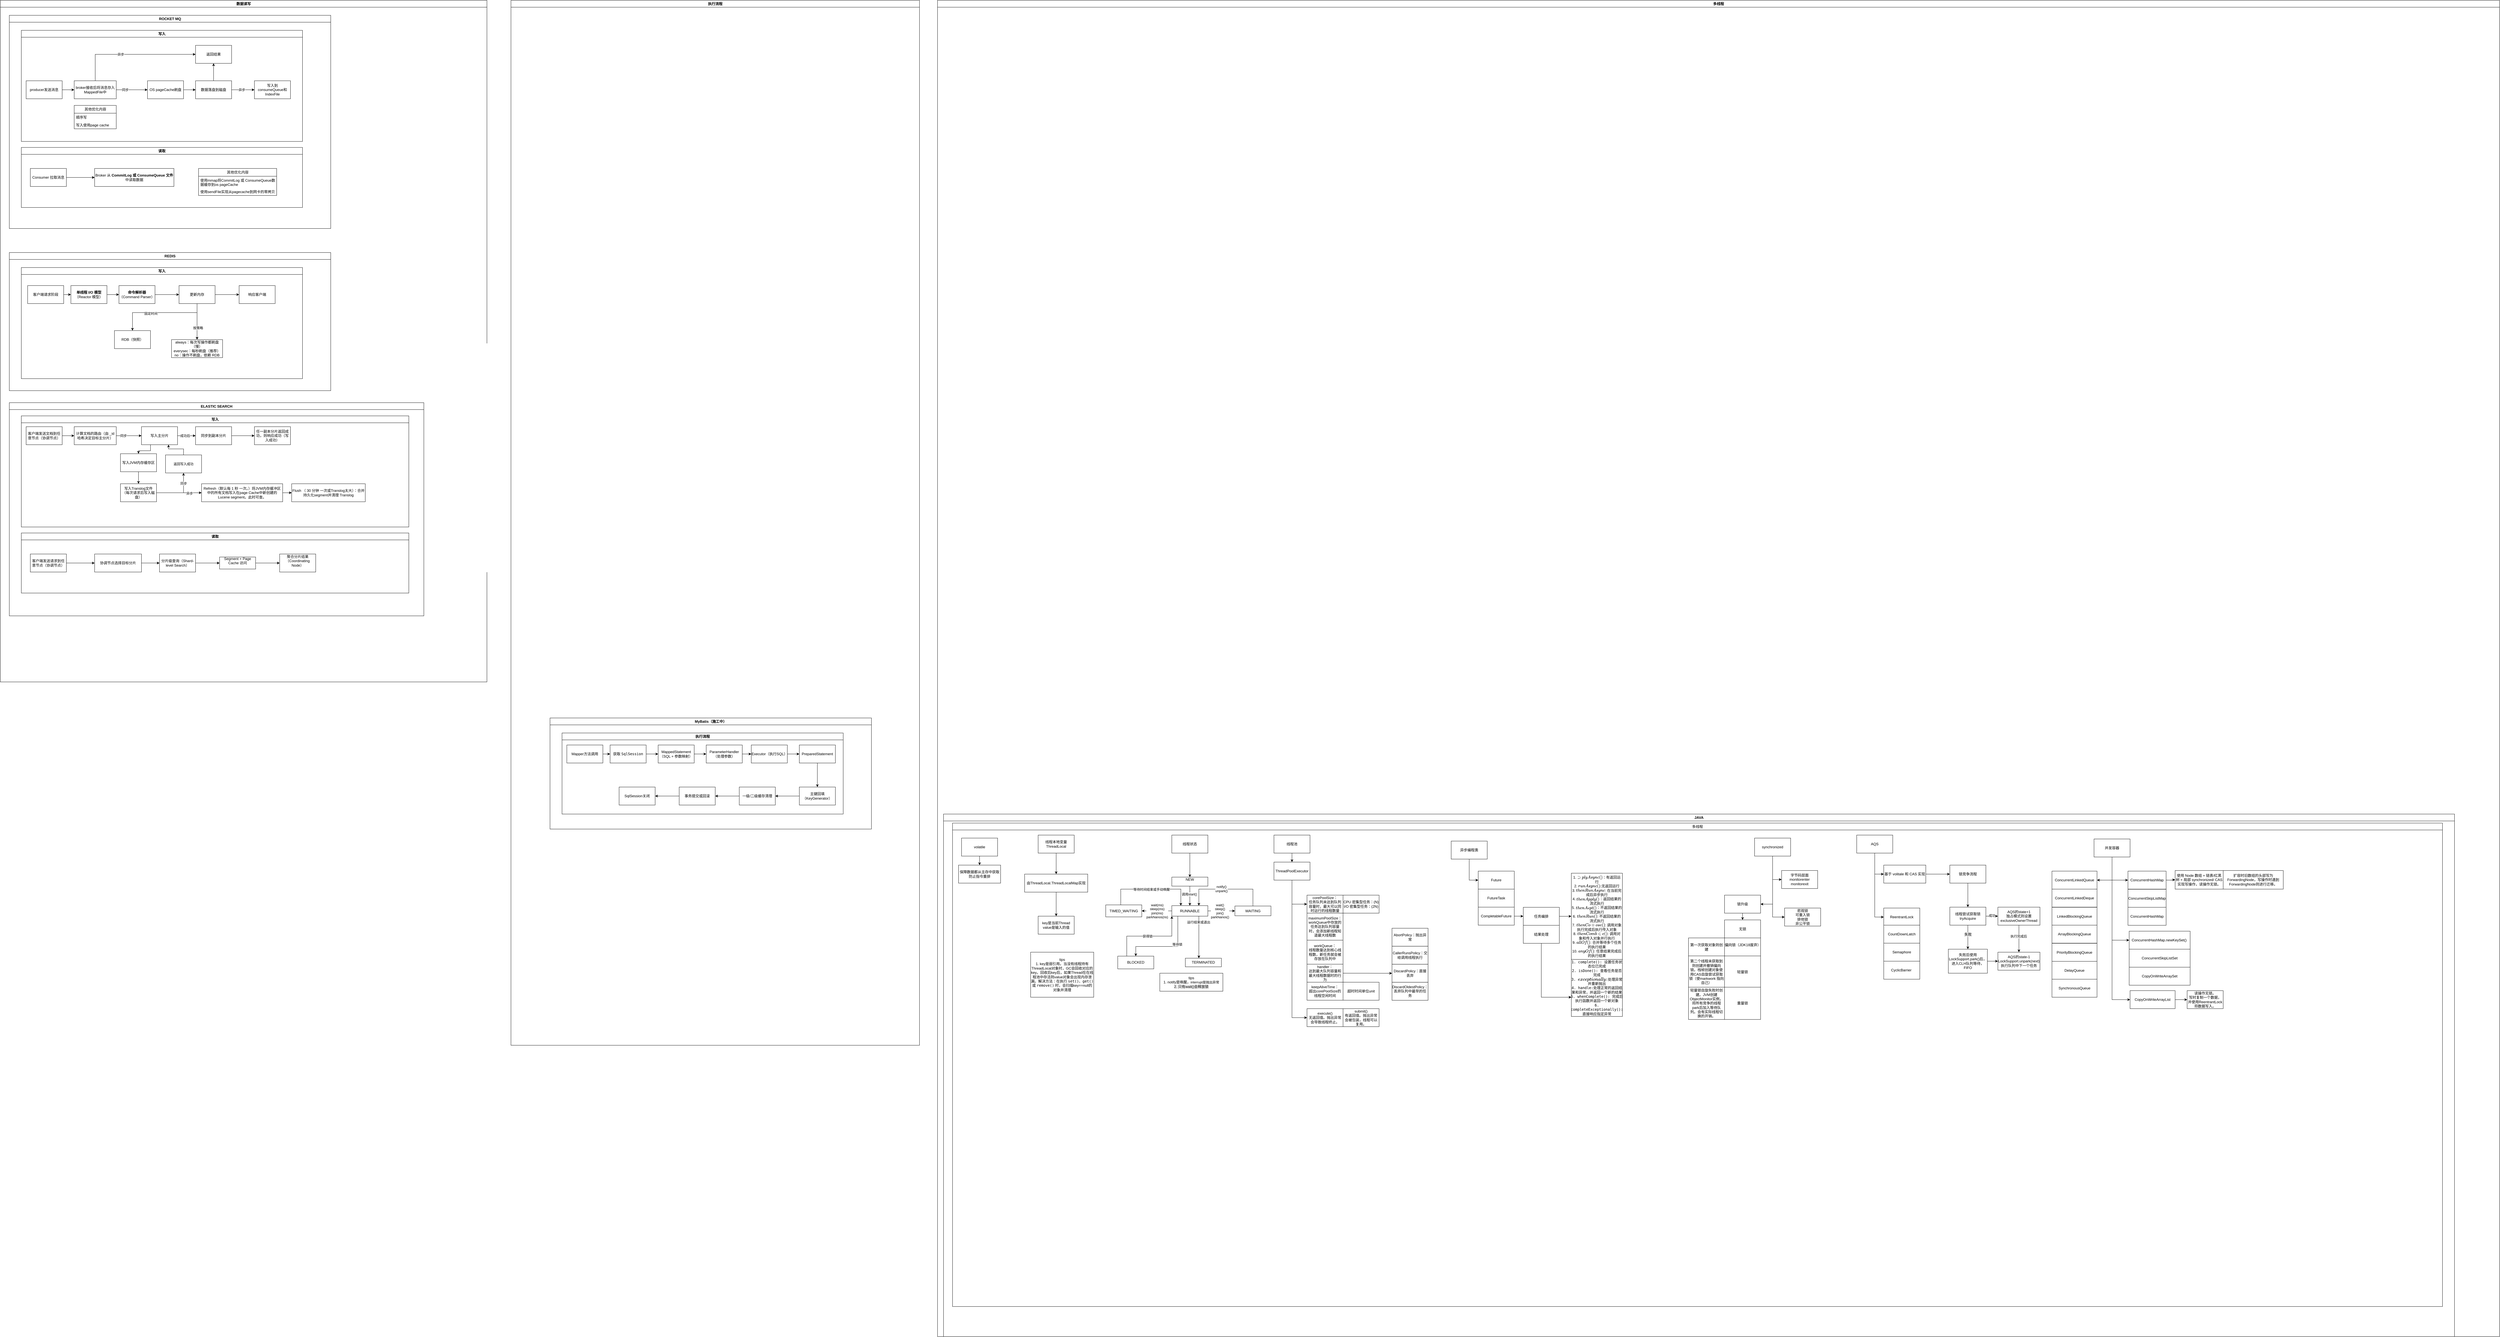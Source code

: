 <mxfile version="28.2.8">
  <diagram name="第 1 页" id="Of1sGSvZfQuRrEPr6PyE">
    <mxGraphModel dx="2628" dy="1050" grid="1" gridSize="10" guides="1" tooltips="1" connect="1" arrows="1" fold="1" page="1" pageScale="1" pageWidth="827" pageHeight="1169" math="0" shadow="0">
      <root>
        <mxCell id="0" />
        <mxCell id="1" parent="0" />
        <mxCell id="lPIi9ZnA5GsBTCQyYRj0-2" value="数据读写" style="swimlane;whiteSpace=wrap;html=1;" parent="1" vertex="1">
          <mxGeometry x="-880" y="130" width="1620" height="2270" as="geometry" />
        </mxCell>
        <mxCell id="lPIi9ZnA5GsBTCQyYRj0-4" value="ROCKET MQ" style="swimlane;whiteSpace=wrap;html=1;" parent="lPIi9ZnA5GsBTCQyYRj0-2" vertex="1">
          <mxGeometry x="30" y="50" width="1070" height="710" as="geometry" />
        </mxCell>
        <mxCell id="lPIi9ZnA5GsBTCQyYRj0-30" value="写入" style="swimlane;whiteSpace=wrap;html=1;" parent="lPIi9ZnA5GsBTCQyYRj0-4" vertex="1">
          <mxGeometry x="40" y="50" width="936" height="370" as="geometry" />
        </mxCell>
        <mxCell id="lPIi9ZnA5GsBTCQyYRj0-7" value="" style="edgeStyle=orthogonalEdgeStyle;rounded=0;orthogonalLoop=1;jettySize=auto;html=1;" parent="lPIi9ZnA5GsBTCQyYRj0-30" source="lPIi9ZnA5GsBTCQyYRj0-5" target="lPIi9ZnA5GsBTCQyYRj0-6" edge="1">
          <mxGeometry relative="1" as="geometry" />
        </mxCell>
        <mxCell id="lPIi9ZnA5GsBTCQyYRj0-5" value="producer发送消息" style="whiteSpace=wrap;html=1;" parent="lPIi9ZnA5GsBTCQyYRj0-30" vertex="1">
          <mxGeometry x="16" y="168" width="120" height="60" as="geometry" />
        </mxCell>
        <mxCell id="lPIi9ZnA5GsBTCQyYRj0-16" style="edgeStyle=orthogonalEdgeStyle;rounded=0;orthogonalLoop=1;jettySize=auto;html=1;" parent="lPIi9ZnA5GsBTCQyYRj0-30" source="lPIi9ZnA5GsBTCQyYRj0-6" target="lPIi9ZnA5GsBTCQyYRj0-14" edge="1">
          <mxGeometry relative="1" as="geometry" />
        </mxCell>
        <mxCell id="lPIi9ZnA5GsBTCQyYRj0-21" value="同步" style="edgeLabel;html=1;align=center;verticalAlign=middle;resizable=0;points=[];" parent="lPIi9ZnA5GsBTCQyYRj0-16" vertex="1" connectable="0">
          <mxGeometry x="-0.437" relative="1" as="geometry">
            <mxPoint as="offset" />
          </mxGeometry>
        </mxCell>
        <mxCell id="lPIi9ZnA5GsBTCQyYRj0-20" style="edgeStyle=orthogonalEdgeStyle;rounded=0;orthogonalLoop=1;jettySize=auto;html=1;" parent="lPIi9ZnA5GsBTCQyYRj0-30" source="lPIi9ZnA5GsBTCQyYRj0-6" target="lPIi9ZnA5GsBTCQyYRj0-12" edge="1">
          <mxGeometry relative="1" as="geometry">
            <Array as="points">
              <mxPoint x="246" y="80" />
            </Array>
          </mxGeometry>
        </mxCell>
        <mxCell id="lPIi9ZnA5GsBTCQyYRj0-22" value="异步" style="edgeLabel;html=1;align=center;verticalAlign=middle;resizable=0;points=[];" parent="lPIi9ZnA5GsBTCQyYRj0-20" vertex="1" connectable="0">
          <mxGeometry x="-0.183" relative="1" as="geometry">
            <mxPoint as="offset" />
          </mxGeometry>
        </mxCell>
        <mxCell id="lPIi9ZnA5GsBTCQyYRj0-6" value="broker接收后将消息存入MappedFile中" style="whiteSpace=wrap;html=1;" parent="lPIi9ZnA5GsBTCQyYRj0-30" vertex="1">
          <mxGeometry x="176" y="168" width="140" height="60" as="geometry" />
        </mxCell>
        <mxCell id="lPIi9ZnA5GsBTCQyYRj0-8" value="写入到consumeQueue和IndexFile" style="whiteSpace=wrap;html=1;" parent="lPIi9ZnA5GsBTCQyYRj0-30" vertex="1">
          <mxGeometry x="776" y="168" width="120" height="60" as="geometry" />
        </mxCell>
        <mxCell id="lPIi9ZnA5GsBTCQyYRj0-12" value="返回结果" style="whiteSpace=wrap;html=1;" parent="lPIi9ZnA5GsBTCQyYRj0-30" vertex="1">
          <mxGeometry x="580" y="50" width="120" height="60" as="geometry" />
        </mxCell>
        <mxCell id="lPIi9ZnA5GsBTCQyYRj0-18" value="" style="edgeStyle=orthogonalEdgeStyle;rounded=0;orthogonalLoop=1;jettySize=auto;html=1;" parent="lPIi9ZnA5GsBTCQyYRj0-30" source="lPIi9ZnA5GsBTCQyYRj0-14" target="lPIi9ZnA5GsBTCQyYRj0-17" edge="1">
          <mxGeometry relative="1" as="geometry" />
        </mxCell>
        <mxCell id="lPIi9ZnA5GsBTCQyYRj0-14" value="OS pageCache刷盘" style="whiteSpace=wrap;html=1;" parent="lPIi9ZnA5GsBTCQyYRj0-30" vertex="1">
          <mxGeometry x="420" y="168" width="120" height="60" as="geometry" />
        </mxCell>
        <mxCell id="lPIi9ZnA5GsBTCQyYRj0-19" style="edgeStyle=orthogonalEdgeStyle;rounded=0;orthogonalLoop=1;jettySize=auto;html=1;" parent="lPIi9ZnA5GsBTCQyYRj0-30" source="lPIi9ZnA5GsBTCQyYRj0-17" target="lPIi9ZnA5GsBTCQyYRj0-12" edge="1">
          <mxGeometry relative="1" as="geometry" />
        </mxCell>
        <mxCell id="lPIi9ZnA5GsBTCQyYRj0-23" style="edgeStyle=orthogonalEdgeStyle;rounded=0;orthogonalLoop=1;jettySize=auto;html=1;" parent="lPIi9ZnA5GsBTCQyYRj0-30" source="lPIi9ZnA5GsBTCQyYRj0-17" target="lPIi9ZnA5GsBTCQyYRj0-8" edge="1">
          <mxGeometry relative="1" as="geometry" />
        </mxCell>
        <mxCell id="lPIi9ZnA5GsBTCQyYRj0-24" value="异步" style="edgeLabel;html=1;align=center;verticalAlign=middle;resizable=0;points=[];" parent="lPIi9ZnA5GsBTCQyYRj0-23" vertex="1" connectable="0">
          <mxGeometry x="-0.099" relative="1" as="geometry">
            <mxPoint as="offset" />
          </mxGeometry>
        </mxCell>
        <mxCell id="lPIi9ZnA5GsBTCQyYRj0-17" value="数据落盘到磁盘" style="whiteSpace=wrap;html=1;" parent="lPIi9ZnA5GsBTCQyYRj0-30" vertex="1">
          <mxGeometry x="580" y="168" width="120" height="60" as="geometry" />
        </mxCell>
        <mxCell id="lPIi9ZnA5GsBTCQyYRj0-26" value="其他优化内容" style="swimlane;fontStyle=0;childLayout=stackLayout;horizontal=1;startSize=26;fillColor=none;horizontalStack=0;resizeParent=1;resizeParentMax=0;resizeLast=0;collapsible=1;marginBottom=0;html=1;" parent="lPIi9ZnA5GsBTCQyYRj0-30" vertex="1">
          <mxGeometry x="176" y="250" width="140" height="78" as="geometry" />
        </mxCell>
        <mxCell id="lPIi9ZnA5GsBTCQyYRj0-27" value="顺序写" style="text;strokeColor=none;fillColor=none;align=left;verticalAlign=top;spacingLeft=4;spacingRight=4;overflow=hidden;rotatable=0;points=[[0,0.5],[1,0.5]];portConstraint=eastwest;whiteSpace=wrap;html=1;" parent="lPIi9ZnA5GsBTCQyYRj0-26" vertex="1">
          <mxGeometry y="26" width="140" height="26" as="geometry" />
        </mxCell>
        <mxCell id="lPIi9ZnA5GsBTCQyYRj0-28" value="写入使用page cache" style="text;strokeColor=none;fillColor=none;align=left;verticalAlign=top;spacingLeft=4;spacingRight=4;overflow=hidden;rotatable=0;points=[[0,0.5],[1,0.5]];portConstraint=eastwest;whiteSpace=wrap;html=1;" parent="lPIi9ZnA5GsBTCQyYRj0-26" vertex="1">
          <mxGeometry y="52" width="140" height="26" as="geometry" />
        </mxCell>
        <mxCell id="lPIi9ZnA5GsBTCQyYRj0-31" value="读取" style="swimlane;whiteSpace=wrap;html=1;startSize=23;" parent="lPIi9ZnA5GsBTCQyYRj0-4" vertex="1">
          <mxGeometry x="40" y="440" width="936" height="200" as="geometry" />
        </mxCell>
        <mxCell id="lPIi9ZnA5GsBTCQyYRj0-32" value="" style="edgeStyle=orthogonalEdgeStyle;rounded=0;orthogonalLoop=1;jettySize=auto;html=1;" parent="lPIi9ZnA5GsBTCQyYRj0-31" source="lPIi9ZnA5GsBTCQyYRj0-33" target="lPIi9ZnA5GsBTCQyYRj0-38" edge="1">
          <mxGeometry relative="1" as="geometry" />
        </mxCell>
        <mxCell id="lPIi9ZnA5GsBTCQyYRj0-33" value="Consumer 拉取消息" style="whiteSpace=wrap;html=1;" parent="lPIi9ZnA5GsBTCQyYRj0-31" vertex="1">
          <mxGeometry x="30" y="70" width="120" height="60" as="geometry" />
        </mxCell>
        <mxCell id="lPIi9ZnA5GsBTCQyYRj0-38" value="Broker 从 &lt;strong data-end=&quot;202&quot; data-start=&quot;171&quot;&gt;CommitLog 或 ConsumeQueue 文件&lt;/strong&gt; 中读取数据" style="whiteSpace=wrap;html=1;" parent="lPIi9ZnA5GsBTCQyYRj0-31" vertex="1">
          <mxGeometry x="244" y="70" width="264" height="60" as="geometry" />
        </mxCell>
        <mxCell id="lPIi9ZnA5GsBTCQyYRj0-47" value="其他优化内容" style="swimlane;fontStyle=0;childLayout=stackLayout;horizontal=1;startSize=26;fillColor=none;horizontalStack=0;resizeParent=1;resizeParentMax=0;resizeLast=0;collapsible=1;marginBottom=0;html=1;" parent="lPIi9ZnA5GsBTCQyYRj0-31" vertex="1">
          <mxGeometry x="590" y="70" width="260" height="90" as="geometry" />
        </mxCell>
        <mxCell id="lPIi9ZnA5GsBTCQyYRj0-48" value="使用mmap将CommitLog 或 ConsumeQueue数据缓存到os pageCache" style="text;strokeColor=none;fillColor=none;align=left;verticalAlign=top;spacingLeft=4;spacingRight=4;overflow=hidden;rotatable=0;points=[[0,0.5],[1,0.5]];portConstraint=eastwest;whiteSpace=wrap;html=1;" parent="lPIi9ZnA5GsBTCQyYRj0-47" vertex="1">
          <mxGeometry y="26" width="260" height="38" as="geometry" />
        </mxCell>
        <mxCell id="lPIi9ZnA5GsBTCQyYRj0-49" value="使用sendFile实现从pagecache到网卡的零拷贝" style="text;strokeColor=none;fillColor=none;align=left;verticalAlign=top;spacingLeft=4;spacingRight=4;overflow=hidden;rotatable=0;points=[[0,0.5],[1,0.5]];portConstraint=eastwest;whiteSpace=wrap;html=1;" parent="lPIi9ZnA5GsBTCQyYRj0-47" vertex="1">
          <mxGeometry y="64" width="260" height="26" as="geometry" />
        </mxCell>
        <mxCell id="lPIi9ZnA5GsBTCQyYRj0-53" value="ELASTIC SEARCH" style="swimlane;" parent="lPIi9ZnA5GsBTCQyYRj0-2" vertex="1">
          <mxGeometry x="30" y="1340" width="1380" height="710" as="geometry" />
        </mxCell>
        <mxCell id="lPIi9ZnA5GsBTCQyYRj0-54" value="写入" style="swimlane;whiteSpace=wrap;html=1;" parent="lPIi9ZnA5GsBTCQyYRj0-53" vertex="1">
          <mxGeometry x="40" y="44" width="1290" height="370" as="geometry" />
        </mxCell>
        <mxCell id="lPIi9ZnA5GsBTCQyYRj0-55" value="" style="edgeStyle=orthogonalEdgeStyle;rounded=0;orthogonalLoop=1;jettySize=auto;html=1;" parent="lPIi9ZnA5GsBTCQyYRj0-54" source="lPIi9ZnA5GsBTCQyYRj0-56" target="lPIi9ZnA5GsBTCQyYRj0-61" edge="1">
          <mxGeometry relative="1" as="geometry" />
        </mxCell>
        <mxCell id="lPIi9ZnA5GsBTCQyYRj0-56" value="客户端发送文档到任意节点（协调节点）" style="whiteSpace=wrap;html=1;" parent="lPIi9ZnA5GsBTCQyYRj0-54" vertex="1">
          <mxGeometry x="16" y="36" width="120" height="60" as="geometry" />
        </mxCell>
        <mxCell id="lPIi9ZnA5GsBTCQyYRj0-57" style="edgeStyle=orthogonalEdgeStyle;rounded=0;orthogonalLoop=1;jettySize=auto;html=1;" parent="lPIi9ZnA5GsBTCQyYRj0-54" source="lPIi9ZnA5GsBTCQyYRj0-61" target="lPIi9ZnA5GsBTCQyYRj0-65" edge="1">
          <mxGeometry relative="1" as="geometry" />
        </mxCell>
        <mxCell id="lPIi9ZnA5GsBTCQyYRj0-58" value="同步" style="edgeLabel;html=1;align=center;verticalAlign=middle;resizable=0;points=[];" parent="lPIi9ZnA5GsBTCQyYRj0-57" vertex="1" connectable="0">
          <mxGeometry x="-0.437" relative="1" as="geometry">
            <mxPoint as="offset" />
          </mxGeometry>
        </mxCell>
        <mxCell id="lPIi9ZnA5GsBTCQyYRj0-61" value="计算文档的路由（由 _id 哈希决定目标主分片）" style="whiteSpace=wrap;html=1;" parent="lPIi9ZnA5GsBTCQyYRj0-54" vertex="1">
          <mxGeometry x="176" y="36" width="140" height="60" as="geometry" />
        </mxCell>
        <mxCell id="lPIi9ZnA5GsBTCQyYRj0-62" value="任一副本分片返回成功，则响应成功（写入成功）" style="whiteSpace=wrap;html=1;" parent="lPIi9ZnA5GsBTCQyYRj0-54" vertex="1">
          <mxGeometry x="776" y="36" width="120" height="60" as="geometry" />
        </mxCell>
        <mxCell id="lPIi9ZnA5GsBTCQyYRj0-64" value="" style="edgeStyle=orthogonalEdgeStyle;rounded=0;orthogonalLoop=1;jettySize=auto;html=1;" parent="lPIi9ZnA5GsBTCQyYRj0-54" source="lPIi9ZnA5GsBTCQyYRj0-65" target="lPIi9ZnA5GsBTCQyYRj0-69" edge="1">
          <mxGeometry relative="1" as="geometry" />
        </mxCell>
        <mxCell id="lPIi9ZnA5GsBTCQyYRj0-105" value="成功后" style="edgeLabel;html=1;align=center;verticalAlign=middle;resizable=0;points=[];" parent="lPIi9ZnA5GsBTCQyYRj0-64" vertex="1" connectable="0">
          <mxGeometry x="-0.169" relative="1" as="geometry">
            <mxPoint as="offset" />
          </mxGeometry>
        </mxCell>
        <mxCell id="lPIi9ZnA5GsBTCQyYRj0-89" value="" style="edgeStyle=orthogonalEdgeStyle;rounded=0;orthogonalLoop=1;jettySize=auto;html=1;exitX=0.25;exitY=1;exitDx=0;exitDy=0;" parent="lPIi9ZnA5GsBTCQyYRj0-54" source="lPIi9ZnA5GsBTCQyYRj0-65" target="lPIi9ZnA5GsBTCQyYRj0-88" edge="1">
          <mxGeometry relative="1" as="geometry" />
        </mxCell>
        <mxCell id="lPIi9ZnA5GsBTCQyYRj0-65" value="写入主分片" style="whiteSpace=wrap;html=1;" parent="lPIi9ZnA5GsBTCQyYRj0-54" vertex="1">
          <mxGeometry x="400" y="36" width="120" height="60" as="geometry" />
        </mxCell>
        <mxCell id="lPIi9ZnA5GsBTCQyYRj0-80" style="edgeStyle=orthogonalEdgeStyle;rounded=0;orthogonalLoop=1;jettySize=auto;html=1;" parent="lPIi9ZnA5GsBTCQyYRj0-54" source="lPIi9ZnA5GsBTCQyYRj0-69" target="lPIi9ZnA5GsBTCQyYRj0-62" edge="1">
          <mxGeometry relative="1" as="geometry" />
        </mxCell>
        <mxCell id="lPIi9ZnA5GsBTCQyYRj0-69" value="同步到副本分片" style="whiteSpace=wrap;html=1;" parent="lPIi9ZnA5GsBTCQyYRj0-54" vertex="1">
          <mxGeometry x="580" y="36" width="120" height="60" as="geometry" />
        </mxCell>
        <mxCell id="lPIi9ZnA5GsBTCQyYRj0-100" style="edgeStyle=orthogonalEdgeStyle;rounded=0;orthogonalLoop=1;jettySize=auto;html=1;entryX=0.5;entryY=1;entryDx=0;entryDy=0;" parent="lPIi9ZnA5GsBTCQyYRj0-54" source="lPIi9ZnA5GsBTCQyYRj0-81" target="lPIi9ZnA5GsBTCQyYRj0-96" edge="1">
          <mxGeometry relative="1" as="geometry" />
        </mxCell>
        <mxCell id="lPIi9ZnA5GsBTCQyYRj0-102" value="同步" style="edgeLabel;html=1;align=center;verticalAlign=middle;resizable=0;points=[];" parent="lPIi9ZnA5GsBTCQyYRj0-100" vertex="1" connectable="0">
          <mxGeometry x="0.551" relative="1" as="geometry">
            <mxPoint as="offset" />
          </mxGeometry>
        </mxCell>
        <mxCell id="lPIi9ZnA5GsBTCQyYRj0-101" style="edgeStyle=orthogonalEdgeStyle;rounded=0;orthogonalLoop=1;jettySize=auto;html=1;" parent="lPIi9ZnA5GsBTCQyYRj0-54" source="lPIi9ZnA5GsBTCQyYRj0-81" target="lPIi9ZnA5GsBTCQyYRj0-85" edge="1">
          <mxGeometry relative="1" as="geometry">
            <mxPoint x="610" y="256" as="targetPoint" />
          </mxGeometry>
        </mxCell>
        <mxCell id="lPIi9ZnA5GsBTCQyYRj0-103" value="异步" style="edgeLabel;html=1;align=center;verticalAlign=middle;resizable=0;points=[];" parent="lPIi9ZnA5GsBTCQyYRj0-101" vertex="1" connectable="0">
          <mxGeometry x="0.465" y="-2" relative="1" as="geometry">
            <mxPoint as="offset" />
          </mxGeometry>
        </mxCell>
        <mxCell id="lPIi9ZnA5GsBTCQyYRj0-81" value="写入Translog文件（每次请求后写入磁盘）" style="whiteSpace=wrap;html=1;" parent="lPIi9ZnA5GsBTCQyYRj0-54" vertex="1">
          <mxGeometry x="330" y="226" width="120" height="60" as="geometry" />
        </mxCell>
        <mxCell id="lPIi9ZnA5GsBTCQyYRj0-107" value="" style="edgeStyle=orthogonalEdgeStyle;rounded=0;orthogonalLoop=1;jettySize=auto;html=1;" parent="lPIi9ZnA5GsBTCQyYRj0-54" source="lPIi9ZnA5GsBTCQyYRj0-85" target="lPIi9ZnA5GsBTCQyYRj0-106" edge="1">
          <mxGeometry relative="1" as="geometry" />
        </mxCell>
        <mxCell id="lPIi9ZnA5GsBTCQyYRj0-85" value="Refresh（默认每 1 秒 一次。）将JVM内存缓冲区中的所有文档写入在page Cache中新创建的Lucene segment。此时可查。" style="whiteSpace=wrap;html=1;" parent="lPIi9ZnA5GsBTCQyYRj0-54" vertex="1">
          <mxGeometry x="600" y="226" width="270" height="60" as="geometry" />
        </mxCell>
        <mxCell id="lPIi9ZnA5GsBTCQyYRj0-90" style="edgeStyle=orthogonalEdgeStyle;rounded=0;orthogonalLoop=1;jettySize=auto;html=1;" parent="lPIi9ZnA5GsBTCQyYRj0-54" source="lPIi9ZnA5GsBTCQyYRj0-88" target="lPIi9ZnA5GsBTCQyYRj0-81" edge="1">
          <mxGeometry relative="1" as="geometry" />
        </mxCell>
        <mxCell id="lPIi9ZnA5GsBTCQyYRj0-88" value="写入JVM内存缓存区" style="whiteSpace=wrap;html=1;" parent="lPIi9ZnA5GsBTCQyYRj0-54" vertex="1">
          <mxGeometry x="330" y="126" width="120" height="60" as="geometry" />
        </mxCell>
        <mxCell id="lPIi9ZnA5GsBTCQyYRj0-104" style="edgeStyle=orthogonalEdgeStyle;rounded=0;orthogonalLoop=1;jettySize=auto;html=1;entryX=0.75;entryY=1;entryDx=0;entryDy=0;" parent="lPIi9ZnA5GsBTCQyYRj0-54" source="lPIi9ZnA5GsBTCQyYRj0-96" target="lPIi9ZnA5GsBTCQyYRj0-65" edge="1">
          <mxGeometry relative="1" as="geometry" />
        </mxCell>
        <mxCell id="lPIi9ZnA5GsBTCQyYRj0-96" value="&lt;span style=&quot;font-size: 11px; text-wrap-mode: nowrap; background-color: rgb(255, 255, 255);&quot;&gt;返回写入成功&lt;/span&gt;" style="whiteSpace=wrap;html=1;" parent="lPIi9ZnA5GsBTCQyYRj0-54" vertex="1">
          <mxGeometry x="480" y="130" width="120" height="60" as="geometry" />
        </mxCell>
        <mxCell id="lPIi9ZnA5GsBTCQyYRj0-106" value="Flush （ 30 分钟 一次或Translog太大）：合并持久化segment并清理 Translog" style="whiteSpace=wrap;html=1;" parent="lPIi9ZnA5GsBTCQyYRj0-54" vertex="1">
          <mxGeometry x="900" y="226" width="245" height="60" as="geometry" />
        </mxCell>
        <mxCell id="lPIi9ZnA5GsBTCQyYRj0-73" value="读取" style="swimlane;whiteSpace=wrap;html=1;startSize=23;" parent="lPIi9ZnA5GsBTCQyYRj0-53" vertex="1">
          <mxGeometry x="40" y="434" width="1290" height="200" as="geometry" />
        </mxCell>
        <mxCell id="lPIi9ZnA5GsBTCQyYRj0-74" value="" style="edgeStyle=orthogonalEdgeStyle;rounded=0;orthogonalLoop=1;jettySize=auto;html=1;" parent="lPIi9ZnA5GsBTCQyYRj0-73" source="lPIi9ZnA5GsBTCQyYRj0-75" target="lPIi9ZnA5GsBTCQyYRj0-76" edge="1">
          <mxGeometry relative="1" as="geometry" />
        </mxCell>
        <mxCell id="lPIi9ZnA5GsBTCQyYRj0-75" value="客户端发送请求到任意节点（协调节点）" style="whiteSpace=wrap;html=1;" parent="lPIi9ZnA5GsBTCQyYRj0-73" vertex="1">
          <mxGeometry x="30" y="70" width="120" height="60" as="geometry" />
        </mxCell>
        <mxCell id="lPIi9ZnA5GsBTCQyYRj0-109" value="" style="edgeStyle=orthogonalEdgeStyle;rounded=0;orthogonalLoop=1;jettySize=auto;html=1;" parent="lPIi9ZnA5GsBTCQyYRj0-73" source="lPIi9ZnA5GsBTCQyYRj0-76" target="lPIi9ZnA5GsBTCQyYRj0-108" edge="1">
          <mxGeometry relative="1" as="geometry" />
        </mxCell>
        <mxCell id="lPIi9ZnA5GsBTCQyYRj0-76" value="协调节点选择目标分片" style="whiteSpace=wrap;html=1;" parent="lPIi9ZnA5GsBTCQyYRj0-73" vertex="1">
          <mxGeometry x="244" y="70" width="156" height="60" as="geometry" />
        </mxCell>
        <mxCell id="lPIi9ZnA5GsBTCQyYRj0-111" value="" style="edgeStyle=orthogonalEdgeStyle;rounded=0;orthogonalLoop=1;jettySize=auto;html=1;" parent="lPIi9ZnA5GsBTCQyYRj0-73" source="lPIi9ZnA5GsBTCQyYRj0-108" target="lPIi9ZnA5GsBTCQyYRj0-110" edge="1">
          <mxGeometry relative="1" as="geometry" />
        </mxCell>
        <mxCell id="lPIi9ZnA5GsBTCQyYRj0-108" value="分片级查询（Shard-level Search）" style="whiteSpace=wrap;html=1;" parent="lPIi9ZnA5GsBTCQyYRj0-73" vertex="1">
          <mxGeometry x="460" y="70" width="120" height="60" as="geometry" />
        </mxCell>
        <mxCell id="lPIi9ZnA5GsBTCQyYRj0-113" value="" style="edgeStyle=orthogonalEdgeStyle;rounded=0;orthogonalLoop=1;jettySize=auto;html=1;" parent="lPIi9ZnA5GsBTCQyYRj0-73" source="lPIi9ZnA5GsBTCQyYRj0-110" target="lPIi9ZnA5GsBTCQyYRj0-112" edge="1">
          <mxGeometry relative="1" as="geometry" />
        </mxCell>
        <mxCell id="lPIi9ZnA5GsBTCQyYRj0-110" value="&#xa;Segment + Page Cache 访问&#xa;&#xa;" style="whiteSpace=wrap;html=1;" parent="lPIi9ZnA5GsBTCQyYRj0-73" vertex="1">
          <mxGeometry x="660" y="80" width="120" height="40" as="geometry" />
        </mxCell>
        <mxCell id="lPIi9ZnA5GsBTCQyYRj0-112" value="&#xa;聚合分片结果（Coordinating Node）&#xa;&#xa;" style="whiteSpace=wrap;html=1;" parent="lPIi9ZnA5GsBTCQyYRj0-73" vertex="1">
          <mxGeometry x="860" y="70" width="120" height="60" as="geometry" />
        </mxCell>
        <mxCell id="lPIi9ZnA5GsBTCQyYRj0-163" value="REDIS" style="swimlane;whiteSpace=wrap;html=1;" parent="lPIi9ZnA5GsBTCQyYRj0-2" vertex="1">
          <mxGeometry x="30" y="840" width="1070" height="460" as="geometry" />
        </mxCell>
        <mxCell id="lPIi9ZnA5GsBTCQyYRj0-164" value="写入" style="swimlane;whiteSpace=wrap;html=1;" parent="lPIi9ZnA5GsBTCQyYRj0-163" vertex="1">
          <mxGeometry x="40" y="50" width="936" height="370" as="geometry" />
        </mxCell>
        <mxCell id="lPIi9ZnA5GsBTCQyYRj0-190" style="edgeStyle=orthogonalEdgeStyle;rounded=0;orthogonalLoop=1;jettySize=auto;html=1;" parent="lPIi9ZnA5GsBTCQyYRj0-164" source="lPIi9ZnA5GsBTCQyYRj0-191" target="lPIi9ZnA5GsBTCQyYRj0-208" edge="1">
          <mxGeometry relative="1" as="geometry" />
        </mxCell>
        <mxCell id="lPIi9ZnA5GsBTCQyYRj0-191" value="客户端请求阶段" style="whiteSpace=wrap;html=1;" parent="lPIi9ZnA5GsBTCQyYRj0-164" vertex="1">
          <mxGeometry x="21" y="60" width="120" height="60" as="geometry" />
        </mxCell>
        <mxCell id="lPIi9ZnA5GsBTCQyYRj0-212" value="" style="edgeStyle=orthogonalEdgeStyle;rounded=0;orthogonalLoop=1;jettySize=auto;html=1;" parent="lPIi9ZnA5GsBTCQyYRj0-164" source="lPIi9ZnA5GsBTCQyYRj0-193" target="lPIi9ZnA5GsBTCQyYRj0-211" edge="1">
          <mxGeometry relative="1" as="geometry" />
        </mxCell>
        <mxCell id="lPIi9ZnA5GsBTCQyYRj0-193" value="&lt;strong data-end=&quot;292&quot; data-start=&quot;283&quot;&gt;命令解析器&lt;/strong&gt;（Command Parser）" style="whiteSpace=wrap;html=1;" parent="lPIi9ZnA5GsBTCQyYRj0-164" vertex="1">
          <mxGeometry x="325" y="60" width="120" height="60" as="geometry" />
        </mxCell>
        <mxCell id="lPIi9ZnA5GsBTCQyYRj0-195" value="RDB（快照）" style="whiteSpace=wrap;html=1;" parent="lPIi9ZnA5GsBTCQyYRj0-164" vertex="1">
          <mxGeometry x="310" y="210" width="120" height="60" as="geometry" />
        </mxCell>
        <mxCell id="lPIi9ZnA5GsBTCQyYRj0-207" style="edgeStyle=orthogonalEdgeStyle;rounded=0;orthogonalLoop=1;jettySize=auto;html=1;entryX=0;entryY=0.5;entryDx=0;entryDy=0;" parent="lPIi9ZnA5GsBTCQyYRj0-164" source="lPIi9ZnA5GsBTCQyYRj0-208" target="lPIi9ZnA5GsBTCQyYRj0-193" edge="1">
          <mxGeometry relative="1" as="geometry" />
        </mxCell>
        <mxCell id="lPIi9ZnA5GsBTCQyYRj0-208" value="&lt;strong data-end=&quot;252&quot; data-start=&quot;238&quot;&gt;单线程 I/O 模型&lt;/strong&gt;（Reactor 模型）" style="whiteSpace=wrap;html=1;" parent="lPIi9ZnA5GsBTCQyYRj0-164" vertex="1">
          <mxGeometry x="165" y="60" width="120" height="60" as="geometry" />
        </mxCell>
        <mxCell id="lPIi9ZnA5GsBTCQyYRj0-209" value="&lt;div&gt;always：每次写操作都刷盘（慢）&lt;/div&gt;&lt;div&gt;everysec：每秒刷盘（推荐）&lt;/div&gt;&lt;div&gt;no：操作不刷盘，依赖 RDB&lt;/div&gt;" style="whiteSpace=wrap;html=1;" parent="lPIi9ZnA5GsBTCQyYRj0-164" vertex="1">
          <mxGeometry x="500" y="240" width="170" height="60" as="geometry" />
        </mxCell>
        <mxCell id="lPIi9ZnA5GsBTCQyYRj0-214" value="" style="edgeStyle=orthogonalEdgeStyle;rounded=0;orthogonalLoop=1;jettySize=auto;html=1;" parent="lPIi9ZnA5GsBTCQyYRj0-164" source="lPIi9ZnA5GsBTCQyYRj0-211" target="lPIi9ZnA5GsBTCQyYRj0-213" edge="1">
          <mxGeometry relative="1" as="geometry" />
        </mxCell>
        <mxCell id="lPIi9ZnA5GsBTCQyYRj0-215" style="edgeStyle=orthogonalEdgeStyle;rounded=0;orthogonalLoop=1;jettySize=auto;html=1;" parent="lPIi9ZnA5GsBTCQyYRj0-164" source="lPIi9ZnA5GsBTCQyYRj0-211" target="lPIi9ZnA5GsBTCQyYRj0-209" edge="1">
          <mxGeometry relative="1" as="geometry" />
        </mxCell>
        <mxCell id="lPIi9ZnA5GsBTCQyYRj0-218" value="按策略" style="edgeLabel;html=1;align=center;verticalAlign=middle;resizable=0;points=[];" parent="lPIi9ZnA5GsBTCQyYRj0-215" vertex="1" connectable="0">
          <mxGeometry x="0.35" y="3" relative="1" as="geometry">
            <mxPoint as="offset" />
          </mxGeometry>
        </mxCell>
        <mxCell id="lPIi9ZnA5GsBTCQyYRj0-216" style="edgeStyle=orthogonalEdgeStyle;rounded=0;orthogonalLoop=1;jettySize=auto;html=1;" parent="lPIi9ZnA5GsBTCQyYRj0-164" source="lPIi9ZnA5GsBTCQyYRj0-211" target="lPIi9ZnA5GsBTCQyYRj0-195" edge="1">
          <mxGeometry relative="1" as="geometry">
            <Array as="points">
              <mxPoint x="585" y="150" />
              <mxPoint x="370" y="150" />
            </Array>
          </mxGeometry>
        </mxCell>
        <mxCell id="lPIi9ZnA5GsBTCQyYRj0-219" value="固定时间" style="edgeLabel;html=1;align=center;verticalAlign=middle;resizable=0;points=[];" parent="lPIi9ZnA5GsBTCQyYRj0-216" vertex="1" connectable="0">
          <mxGeometry x="0.207" y="3" relative="1" as="geometry">
            <mxPoint as="offset" />
          </mxGeometry>
        </mxCell>
        <mxCell id="lPIi9ZnA5GsBTCQyYRj0-211" value="更新内存" style="whiteSpace=wrap;html=1;" parent="lPIi9ZnA5GsBTCQyYRj0-164" vertex="1">
          <mxGeometry x="525" y="60" width="120" height="60" as="geometry" />
        </mxCell>
        <mxCell id="lPIi9ZnA5GsBTCQyYRj0-213" value="响应客户端" style="whiteSpace=wrap;html=1;" parent="lPIi9ZnA5GsBTCQyYRj0-164" vertex="1">
          <mxGeometry x="725" y="60" width="120" height="60" as="geometry" />
        </mxCell>
        <mxCell id="lPIi9ZnA5GsBTCQyYRj0-241" value="执行流程" style="swimlane;whiteSpace=wrap;html=1;" parent="1" vertex="1">
          <mxGeometry x="820" y="130" width="1360" height="3480" as="geometry" />
        </mxCell>
        <mxCell id="lPIi9ZnA5GsBTCQyYRj0-220" value="MyBatis（施工中）" style="swimlane;whiteSpace=wrap;html=1;" parent="lPIi9ZnA5GsBTCQyYRj0-241" vertex="1">
          <mxGeometry x="130" y="2390" width="1070" height="370" as="geometry" />
        </mxCell>
        <mxCell id="lPIi9ZnA5GsBTCQyYRj0-221" value="执行流程" style="swimlane;whiteSpace=wrap;html=1;" parent="lPIi9ZnA5GsBTCQyYRj0-220" vertex="1">
          <mxGeometry x="40" y="50" width="936" height="270" as="geometry" />
        </mxCell>
        <mxCell id="lPIi9ZnA5GsBTCQyYRj0-222" style="edgeStyle=orthogonalEdgeStyle;rounded=0;orthogonalLoop=1;jettySize=auto;html=1;" parent="lPIi9ZnA5GsBTCQyYRj0-221" source="lPIi9ZnA5GsBTCQyYRj0-223" target="lPIi9ZnA5GsBTCQyYRj0-240" edge="1">
          <mxGeometry relative="1" as="geometry" />
        </mxCell>
        <mxCell id="lPIi9ZnA5GsBTCQyYRj0-223" value="Mapper方法调用" style="whiteSpace=wrap;html=1;" parent="lPIi9ZnA5GsBTCQyYRj0-221" vertex="1">
          <mxGeometry x="16" y="40" width="120" height="60" as="geometry" />
        </mxCell>
        <mxCell id="lPIi9ZnA5GsBTCQyYRj0-224" value="" style="edgeStyle=orthogonalEdgeStyle;rounded=0;orthogonalLoop=1;jettySize=auto;html=1;" parent="lPIi9ZnA5GsBTCQyYRj0-221" source="lPIi9ZnA5GsBTCQyYRj0-225" target="lPIi9ZnA5GsBTCQyYRj0-227" edge="1">
          <mxGeometry relative="1" as="geometry" />
        </mxCell>
        <mxCell id="lPIi9ZnA5GsBTCQyYRj0-225" value="MappedStatement（SQL + 参数映射）" style="whiteSpace=wrap;html=1;" parent="lPIi9ZnA5GsBTCQyYRj0-221" vertex="1">
          <mxGeometry x="320" y="40" width="120" height="60" as="geometry" />
        </mxCell>
        <mxCell id="lPIi9ZnA5GsBTCQyYRj0-226" value="" style="edgeStyle=orthogonalEdgeStyle;rounded=0;orthogonalLoop=1;jettySize=auto;html=1;" parent="lPIi9ZnA5GsBTCQyYRj0-221" source="lPIi9ZnA5GsBTCQyYRj0-227" target="lPIi9ZnA5GsBTCQyYRj0-229" edge="1">
          <mxGeometry relative="1" as="geometry" />
        </mxCell>
        <mxCell id="lPIi9ZnA5GsBTCQyYRj0-227" value="ParameterHandler（处理参数）" style="whiteSpace=wrap;html=1;" parent="lPIi9ZnA5GsBTCQyYRj0-221" vertex="1">
          <mxGeometry x="480" y="40" width="120" height="60" as="geometry" />
        </mxCell>
        <mxCell id="lPIi9ZnA5GsBTCQyYRj0-228" value="" style="edgeStyle=orthogonalEdgeStyle;rounded=0;orthogonalLoop=1;jettySize=auto;html=1;" parent="lPIi9ZnA5GsBTCQyYRj0-221" source="lPIi9ZnA5GsBTCQyYRj0-229" target="lPIi9ZnA5GsBTCQyYRj0-231" edge="1">
          <mxGeometry relative="1" as="geometry" />
        </mxCell>
        <mxCell id="lPIi9ZnA5GsBTCQyYRj0-229" value="Executor（执行SQL）" style="whiteSpace=wrap;html=1;" parent="lPIi9ZnA5GsBTCQyYRj0-221" vertex="1">
          <mxGeometry x="630" y="40" width="120" height="60" as="geometry" />
        </mxCell>
        <mxCell id="lPIi9ZnA5GsBTCQyYRj0-230" value="" style="edgeStyle=orthogonalEdgeStyle;rounded=0;orthogonalLoop=1;jettySize=auto;html=1;" parent="lPIi9ZnA5GsBTCQyYRj0-221" source="lPIi9ZnA5GsBTCQyYRj0-231" target="lPIi9ZnA5GsBTCQyYRj0-233" edge="1">
          <mxGeometry relative="1" as="geometry" />
        </mxCell>
        <mxCell id="lPIi9ZnA5GsBTCQyYRj0-231" value="PreparedStatement" style="whiteSpace=wrap;html=1;" parent="lPIi9ZnA5GsBTCQyYRj0-221" vertex="1">
          <mxGeometry x="790" y="40" width="120" height="60" as="geometry" />
        </mxCell>
        <mxCell id="lPIi9ZnA5GsBTCQyYRj0-232" value="" style="edgeStyle=orthogonalEdgeStyle;rounded=0;orthogonalLoop=1;jettySize=auto;html=1;" parent="lPIi9ZnA5GsBTCQyYRj0-221" source="lPIi9ZnA5GsBTCQyYRj0-233" target="lPIi9ZnA5GsBTCQyYRj0-235" edge="1">
          <mxGeometry relative="1" as="geometry" />
        </mxCell>
        <mxCell id="lPIi9ZnA5GsBTCQyYRj0-233" value="主键回填（KeyGenerator）" style="whiteSpace=wrap;html=1;" parent="lPIi9ZnA5GsBTCQyYRj0-221" vertex="1">
          <mxGeometry x="790" y="180" width="120" height="60" as="geometry" />
        </mxCell>
        <mxCell id="lPIi9ZnA5GsBTCQyYRj0-234" value="" style="edgeStyle=orthogonalEdgeStyle;rounded=0;orthogonalLoop=1;jettySize=auto;html=1;" parent="lPIi9ZnA5GsBTCQyYRj0-221" source="lPIi9ZnA5GsBTCQyYRj0-235" target="lPIi9ZnA5GsBTCQyYRj0-237" edge="1">
          <mxGeometry relative="1" as="geometry" />
        </mxCell>
        <mxCell id="lPIi9ZnA5GsBTCQyYRj0-235" value="一级/二级缓存清理" style="whiteSpace=wrap;html=1;" parent="lPIi9ZnA5GsBTCQyYRj0-221" vertex="1">
          <mxGeometry x="590" y="180" width="120" height="60" as="geometry" />
        </mxCell>
        <mxCell id="lPIi9ZnA5GsBTCQyYRj0-236" value="" style="edgeStyle=orthogonalEdgeStyle;rounded=0;orthogonalLoop=1;jettySize=auto;html=1;" parent="lPIi9ZnA5GsBTCQyYRj0-221" source="lPIi9ZnA5GsBTCQyYRj0-237" target="lPIi9ZnA5GsBTCQyYRj0-238" edge="1">
          <mxGeometry relative="1" as="geometry" />
        </mxCell>
        <mxCell id="lPIi9ZnA5GsBTCQyYRj0-237" value="事务提交或回滚" style="whiteSpace=wrap;html=1;" parent="lPIi9ZnA5GsBTCQyYRj0-221" vertex="1">
          <mxGeometry x="390" y="180" width="120" height="60" as="geometry" />
        </mxCell>
        <mxCell id="lPIi9ZnA5GsBTCQyYRj0-238" value="SqlSession关闭" style="whiteSpace=wrap;html=1;" parent="lPIi9ZnA5GsBTCQyYRj0-221" vertex="1">
          <mxGeometry x="190" y="180" width="120" height="60" as="geometry" />
        </mxCell>
        <mxCell id="lPIi9ZnA5GsBTCQyYRj0-239" style="edgeStyle=orthogonalEdgeStyle;rounded=0;orthogonalLoop=1;jettySize=auto;html=1;entryX=0;entryY=0.5;entryDx=0;entryDy=0;" parent="lPIi9ZnA5GsBTCQyYRj0-221" source="lPIi9ZnA5GsBTCQyYRj0-240" target="lPIi9ZnA5GsBTCQyYRj0-225" edge="1">
          <mxGeometry relative="1" as="geometry" />
        </mxCell>
        <mxCell id="lPIi9ZnA5GsBTCQyYRj0-240" value="获取 &lt;code data-end=&quot;125&quot; data-start=&quot;113&quot;&gt;SqlSession&lt;/code&gt;" style="whiteSpace=wrap;html=1;" parent="lPIi9ZnA5GsBTCQyYRj0-221" vertex="1">
          <mxGeometry x="160" y="40" width="120" height="60" as="geometry" />
        </mxCell>
        <mxCell id="OsPm6kBoeOOD-leoVnmT-1" value="多线程" style="swimlane;whiteSpace=wrap;html=1;" parent="1" vertex="1">
          <mxGeometry x="2240" y="130" width="5200" height="4450" as="geometry" />
        </mxCell>
        <mxCell id="OsPm6kBoeOOD-leoVnmT-2" value="JAVA" style="swimlane;whiteSpace=wrap;html=1;startSize=23;" parent="OsPm6kBoeOOD-leoVnmT-1" vertex="1">
          <mxGeometry x="20" y="2710" width="5030" height="1740" as="geometry" />
        </mxCell>
        <mxCell id="OsPm6kBoeOOD-leoVnmT-4" value="&lt;span style=&quot;font-weight: 400;&quot;&gt;多线程&lt;/span&gt;" style="swimlane;whiteSpace=wrap;html=1;" parent="OsPm6kBoeOOD-leoVnmT-2" vertex="1">
          <mxGeometry x="30" y="30" width="4960" height="1610" as="geometry" />
        </mxCell>
        <mxCell id="OsPm6kBoeOOD-leoVnmT-7" value="" style="edgeStyle=orthogonalEdgeStyle;rounded=0;orthogonalLoop=1;jettySize=auto;html=1;" parent="OsPm6kBoeOOD-leoVnmT-4" source="OsPm6kBoeOOD-leoVnmT-5" target="OsPm6kBoeOOD-leoVnmT-6" edge="1">
          <mxGeometry relative="1" as="geometry" />
        </mxCell>
        <mxCell id="OsPm6kBoeOOD-leoVnmT-5" value="线程本地变量ThreadLocal" style="whiteSpace=wrap;html=1;" parent="OsPm6kBoeOOD-leoVnmT-4" vertex="1">
          <mxGeometry x="285" y="40" width="120" height="60" as="geometry" />
        </mxCell>
        <mxCell id="OsPm6kBoeOOD-leoVnmT-9" value="" style="edgeStyle=orthogonalEdgeStyle;rounded=0;orthogonalLoop=1;jettySize=auto;html=1;" parent="OsPm6kBoeOOD-leoVnmT-4" source="OsPm6kBoeOOD-leoVnmT-6" target="OsPm6kBoeOOD-leoVnmT-8" edge="1">
          <mxGeometry relative="1" as="geometry" />
        </mxCell>
        <mxCell id="OsPm6kBoeOOD-leoVnmT-6" value="由ThreadLocal.ThreadLocalMap实现" style="whiteSpace=wrap;html=1;" parent="OsPm6kBoeOOD-leoVnmT-4" vertex="1">
          <mxGeometry x="240" y="170" width="210" height="60" as="geometry" />
        </mxCell>
        <mxCell id="OsPm6kBoeOOD-leoVnmT-8" value="key是当前Thread&lt;div&gt;value是输入的值&lt;/div&gt;" style="whiteSpace=wrap;html=1;" parent="OsPm6kBoeOOD-leoVnmT-4" vertex="1">
          <mxGeometry x="285" y="310" width="120" height="60" as="geometry" />
        </mxCell>
        <mxCell id="OsPm6kBoeOOD-leoVnmT-12" value="" style="edgeStyle=orthogonalEdgeStyle;rounded=0;orthogonalLoop=1;jettySize=auto;html=1;" parent="OsPm6kBoeOOD-leoVnmT-4" source="OsPm6kBoeOOD-leoVnmT-10" target="OsPm6kBoeOOD-leoVnmT-11" edge="1">
          <mxGeometry relative="1" as="geometry" />
        </mxCell>
        <mxCell id="OsPm6kBoeOOD-leoVnmT-10" value="线程状态" style="whiteSpace=wrap;html=1;" parent="OsPm6kBoeOOD-leoVnmT-4" vertex="1">
          <mxGeometry x="730" y="40" width="120" height="60" as="geometry" />
        </mxCell>
        <mxCell id="OsPm6kBoeOOD-leoVnmT-14" value="" style="edgeStyle=orthogonalEdgeStyle;rounded=0;orthogonalLoop=1;jettySize=auto;html=1;" parent="OsPm6kBoeOOD-leoVnmT-4" source="OsPm6kBoeOOD-leoVnmT-11" target="OsPm6kBoeOOD-leoVnmT-13" edge="1">
          <mxGeometry relative="1" as="geometry" />
        </mxCell>
        <mxCell id="OsPm6kBoeOOD-leoVnmT-17" value="调用start()" style="edgeLabel;html=1;align=center;verticalAlign=middle;resizable=0;points=[];" parent="OsPm6kBoeOOD-leoVnmT-14" vertex="1" connectable="0">
          <mxGeometry x="-0.163" y="-2" relative="1" as="geometry">
            <mxPoint as="offset" />
          </mxGeometry>
        </mxCell>
        <mxCell id="OsPm6kBoeOOD-leoVnmT-11" value="&#xa;NEW&#xa;&#xa;" style="whiteSpace=wrap;html=1;" parent="OsPm6kBoeOOD-leoVnmT-4" vertex="1">
          <mxGeometry x="730" y="180" width="120" height="30" as="geometry" />
        </mxCell>
        <mxCell id="OsPm6kBoeOOD-leoVnmT-19" value="" style="edgeStyle=orthogonalEdgeStyle;rounded=0;orthogonalLoop=1;jettySize=auto;html=1;" parent="OsPm6kBoeOOD-leoVnmT-4" source="OsPm6kBoeOOD-leoVnmT-13" target="OsPm6kBoeOOD-leoVnmT-18" edge="1">
          <mxGeometry relative="1" as="geometry">
            <Array as="points">
              <mxPoint x="750" y="411" />
            </Array>
          </mxGeometry>
        </mxCell>
        <mxCell id="OsPm6kBoeOOD-leoVnmT-20" value="等待锁" style="edgeLabel;html=1;align=center;verticalAlign=middle;resizable=0;points=[];" parent="OsPm6kBoeOOD-leoVnmT-19" vertex="1" connectable="0">
          <mxGeometry x="-0.313" y="-2" relative="1" as="geometry">
            <mxPoint as="offset" />
          </mxGeometry>
        </mxCell>
        <mxCell id="OsPm6kBoeOOD-leoVnmT-26" value="" style="edgeStyle=orthogonalEdgeStyle;rounded=0;orthogonalLoop=1;jettySize=auto;html=1;" parent="OsPm6kBoeOOD-leoVnmT-4" source="OsPm6kBoeOOD-leoVnmT-13" target="OsPm6kBoeOOD-leoVnmT-25" edge="1">
          <mxGeometry relative="1" as="geometry" />
        </mxCell>
        <mxCell id="OsPm6kBoeOOD-leoVnmT-29" value="&lt;div&gt;wait()&lt;div&gt;sleep()&lt;/div&gt;&lt;/div&gt;&lt;div&gt;join()&lt;/div&gt;&lt;div&gt;parkNanos()&lt;/div&gt;" style="edgeLabel;html=1;align=center;verticalAlign=middle;resizable=0;points=[];" parent="OsPm6kBoeOOD-leoVnmT-26" vertex="1" connectable="0">
          <mxGeometry x="-0.272" y="1" relative="1" as="geometry">
            <mxPoint x="7" y="1" as="offset" />
          </mxGeometry>
        </mxCell>
        <mxCell id="OsPm6kBoeOOD-leoVnmT-33" value="" style="edgeStyle=orthogonalEdgeStyle;rounded=0;orthogonalLoop=1;jettySize=auto;html=1;" parent="OsPm6kBoeOOD-leoVnmT-4" source="OsPm6kBoeOOD-leoVnmT-13" target="OsPm6kBoeOOD-leoVnmT-32" edge="1">
          <mxGeometry relative="1" as="geometry" />
        </mxCell>
        <mxCell id="OsPm6kBoeOOD-leoVnmT-36" value="&lt;div&gt;wait(ms)&lt;div&gt;sleep(ms)&lt;/div&gt;&lt;/div&gt;&lt;div&gt;join(ms)&lt;/div&gt;&lt;div&gt;parkNanos(ns)&lt;/div&gt;" style="edgeLabel;html=1;align=center;verticalAlign=middle;resizable=0;points=[];" parent="OsPm6kBoeOOD-leoVnmT-33" vertex="1" connectable="0">
          <mxGeometry x="0.224" y="1" relative="1" as="geometry">
            <mxPoint x="12" y="-1" as="offset" />
          </mxGeometry>
        </mxCell>
        <mxCell id="OsPm6kBoeOOD-leoVnmT-13" value="RUNNABLE" style="whiteSpace=wrap;html=1;" parent="OsPm6kBoeOOD-leoVnmT-4" vertex="1">
          <mxGeometry x="730" y="275" width="120" height="35" as="geometry" />
        </mxCell>
        <mxCell id="OsPm6kBoeOOD-leoVnmT-22" value="" style="edgeStyle=orthogonalEdgeStyle;rounded=0;orthogonalLoop=1;jettySize=auto;html=1;exitX=0.5;exitY=1;exitDx=0;exitDy=0;" parent="OsPm6kBoeOOD-leoVnmT-4" source="OsPm6kBoeOOD-leoVnmT-13" target="OsPm6kBoeOOD-leoVnmT-21" edge="1">
          <mxGeometry relative="1" as="geometry">
            <Array as="points">
              <mxPoint x="820" y="310" />
            </Array>
          </mxGeometry>
        </mxCell>
        <mxCell id="OsPm6kBoeOOD-leoVnmT-23" value="运行结束或退出" style="edgeLabel;html=1;align=center;verticalAlign=middle;resizable=0;points=[];" parent="OsPm6kBoeOOD-leoVnmT-22" vertex="1" connectable="0">
          <mxGeometry x="-0.42" y="-1" relative="1" as="geometry">
            <mxPoint as="offset" />
          </mxGeometry>
        </mxCell>
        <mxCell id="woEXByO1yIPWKVT65qTF-55" style="edgeStyle=orthogonalEdgeStyle;rounded=0;orthogonalLoop=1;jettySize=auto;html=1;exitX=0.25;exitY=0;exitDx=0;exitDy=0;entryX=0;entryY=1;entryDx=0;entryDy=0;" edge="1" parent="OsPm6kBoeOOD-leoVnmT-4" source="OsPm6kBoeOOD-leoVnmT-18" target="OsPm6kBoeOOD-leoVnmT-13">
          <mxGeometry relative="1" as="geometry" />
        </mxCell>
        <mxCell id="woEXByO1yIPWKVT65qTF-56" value="获得锁" style="edgeLabel;html=1;align=center;verticalAlign=middle;resizable=0;points=[];" vertex="1" connectable="0" parent="woEXByO1yIPWKVT65qTF-55">
          <mxGeometry x="-0.043" relative="1" as="geometry">
            <mxPoint as="offset" />
          </mxGeometry>
        </mxCell>
        <mxCell id="OsPm6kBoeOOD-leoVnmT-18" value="BLOCKED" style="whiteSpace=wrap;html=1;" parent="OsPm6kBoeOOD-leoVnmT-4" vertex="1">
          <mxGeometry x="550" y="443.13" width="120" height="42.5" as="geometry" />
        </mxCell>
        <mxCell id="OsPm6kBoeOOD-leoVnmT-21" value="TERMINATED" style="whiteSpace=wrap;html=1;" parent="OsPm6kBoeOOD-leoVnmT-4" vertex="1">
          <mxGeometry x="775" y="450" width="120" height="28.75" as="geometry" />
        </mxCell>
        <mxCell id="OsPm6kBoeOOD-leoVnmT-27" style="edgeStyle=orthogonalEdgeStyle;rounded=0;orthogonalLoop=1;jettySize=auto;html=1;entryX=0.75;entryY=0;entryDx=0;entryDy=0;" parent="OsPm6kBoeOOD-leoVnmT-4" source="OsPm6kBoeOOD-leoVnmT-25" target="OsPm6kBoeOOD-leoVnmT-13" edge="1">
          <mxGeometry relative="1" as="geometry">
            <Array as="points">
              <mxPoint x="1000" y="220" />
              <mxPoint x="820" y="220" />
            </Array>
          </mxGeometry>
        </mxCell>
        <mxCell id="OsPm6kBoeOOD-leoVnmT-31" value="notify()&lt;div&gt;unpark()&lt;/div&gt;" style="edgeLabel;html=1;align=center;verticalAlign=middle;resizable=0;points=[];" parent="OsPm6kBoeOOD-leoVnmT-27" vertex="1" connectable="0">
          <mxGeometry x="0.143" y="-1" relative="1" as="geometry">
            <mxPoint x="5" as="offset" />
          </mxGeometry>
        </mxCell>
        <mxCell id="OsPm6kBoeOOD-leoVnmT-25" value="WAITING" style="whiteSpace=wrap;html=1;" parent="OsPm6kBoeOOD-leoVnmT-4" vertex="1">
          <mxGeometry x="940" y="276.25" width="120" height="32.5" as="geometry" />
        </mxCell>
        <mxCell id="OsPm6kBoeOOD-leoVnmT-34" style="edgeStyle=orthogonalEdgeStyle;rounded=0;orthogonalLoop=1;jettySize=auto;html=1;entryX=0.25;entryY=0;entryDx=0;entryDy=0;" parent="OsPm6kBoeOOD-leoVnmT-4" source="OsPm6kBoeOOD-leoVnmT-32" target="OsPm6kBoeOOD-leoVnmT-13" edge="1">
          <mxGeometry relative="1" as="geometry">
            <Array as="points">
              <mxPoint x="560" y="220" />
              <mxPoint x="760" y="220" />
            </Array>
          </mxGeometry>
        </mxCell>
        <mxCell id="OsPm6kBoeOOD-leoVnmT-37" value="等待时间结束或手动唤醒" style="edgeLabel;html=1;align=center;verticalAlign=middle;resizable=0;points=[];" parent="OsPm6kBoeOOD-leoVnmT-34" vertex="1" connectable="0">
          <mxGeometry x="-0.178" y="-1" relative="1" as="geometry">
            <mxPoint x="28" as="offset" />
          </mxGeometry>
        </mxCell>
        <mxCell id="OsPm6kBoeOOD-leoVnmT-32" value="TIMED_WAITING" style="whiteSpace=wrap;html=1;" parent="OsPm6kBoeOOD-leoVnmT-4" vertex="1">
          <mxGeometry x="510" y="272.5" width="120" height="40" as="geometry" />
        </mxCell>
        <mxCell id="woEXByO1yIPWKVT65qTF-75" value="" style="edgeStyle=orthogonalEdgeStyle;rounded=0;orthogonalLoop=1;jettySize=auto;html=1;" edge="1" parent="OsPm6kBoeOOD-leoVnmT-4" source="woEXByO1yIPWKVT65qTF-3" target="woEXByO1yIPWKVT65qTF-74">
          <mxGeometry relative="1" as="geometry">
            <Array as="points">
              <mxPoint x="1130" y="648" />
            </Array>
          </mxGeometry>
        </mxCell>
        <mxCell id="woEXByO1yIPWKVT65qTF-3" value="ThreadPoolExecutor" style="whiteSpace=wrap;html=1;" vertex="1" parent="OsPm6kBoeOOD-leoVnmT-4">
          <mxGeometry x="1070" y="130" width="120" height="60" as="geometry" />
        </mxCell>
        <mxCell id="woEXByO1yIPWKVT65qTF-2" value="线程池" style="whiteSpace=wrap;html=1;" vertex="1" parent="OsPm6kBoeOOD-leoVnmT-4">
          <mxGeometry x="1070" y="40" width="120" height="60" as="geometry" />
        </mxCell>
        <mxCell id="woEXByO1yIPWKVT65qTF-4" value="" style="edgeStyle=orthogonalEdgeStyle;rounded=0;orthogonalLoop=1;jettySize=auto;html=1;" edge="1" parent="OsPm6kBoeOOD-leoVnmT-4" source="woEXByO1yIPWKVT65qTF-2" target="woEXByO1yIPWKVT65qTF-3">
          <mxGeometry relative="1" as="geometry" />
        </mxCell>
        <mxCell id="woEXByO1yIPWKVT65qTF-14" value="corePoolSize：&lt;div&gt;任务队列未达到队列容量时，最大可以同时运行的线程数量&lt;/div&gt;" style="whiteSpace=wrap;html=1;" vertex="1" parent="OsPm6kBoeOOD-leoVnmT-4">
          <mxGeometry x="1180" y="240" width="120" height="60" as="geometry" />
        </mxCell>
        <mxCell id="woEXByO1yIPWKVT65qTF-16" value="maximumPoolSize：&lt;br&gt;&lt;div&gt;&lt;span style=&quot;background-color: transparent; color: light-dark(rgb(0, 0, 0), rgb(255, 255, 255));&quot;&gt;workQueue&lt;/span&gt;中存放的任务达到队列容量时，会添加新线程知道最大线程数&lt;/div&gt;" style="whiteSpace=wrap;html=1;" vertex="1" parent="OsPm6kBoeOOD-leoVnmT-4">
          <mxGeometry x="1180" y="300" width="120" height="90" as="geometry" />
        </mxCell>
        <mxCell id="woEXByO1yIPWKVT65qTF-19" value="workQueue：&lt;div&gt;线程数量达到核心线程数，新任务就会被存放在队列中&lt;/div&gt;" style="whiteSpace=wrap;html=1;" vertex="1" parent="OsPm6kBoeOOD-leoVnmT-4">
          <mxGeometry x="1180" y="390" width="120" height="80" as="geometry" />
        </mxCell>
        <mxCell id="woEXByO1yIPWKVT65qTF-42" style="edgeStyle=orthogonalEdgeStyle;rounded=0;orthogonalLoop=1;jettySize=auto;html=1;" edge="1" parent="OsPm6kBoeOOD-leoVnmT-4" source="woEXByO1yIPWKVT65qTF-21" target="woEXByO1yIPWKVT65qTF-38">
          <mxGeometry relative="1" as="geometry" />
        </mxCell>
        <mxCell id="woEXByO1yIPWKVT65qTF-21" value="handler：&lt;div&gt;达到最大队列容量和最大线程数据时的行为&lt;/div&gt;" style="whiteSpace=wrap;html=1;" vertex="1" parent="OsPm6kBoeOOD-leoVnmT-4">
          <mxGeometry x="1180" y="470" width="120" height="60" as="geometry" />
        </mxCell>
        <mxCell id="woEXByO1yIPWKVT65qTF-28" value="keepAliveTime：&lt;div&gt;超出&lt;span style=&quot;background-color: transparent; color: light-dark(rgb(0, 0, 0), rgb(255, 255, 255));&quot;&gt;corePoolSize的线程空闲时间&lt;/span&gt;&lt;/div&gt;" style="whiteSpace=wrap;html=1;" vertex="1" parent="OsPm6kBoeOOD-leoVnmT-4">
          <mxGeometry x="1180" y="530" width="120" height="60" as="geometry" />
        </mxCell>
        <mxCell id="woEXByO1yIPWKVT65qTF-30" value="超时时间单位unit" style="whiteSpace=wrap;html=1;" vertex="1" parent="OsPm6kBoeOOD-leoVnmT-4">
          <mxGeometry x="1300" y="530" width="120" height="60" as="geometry" />
        </mxCell>
        <mxCell id="woEXByO1yIPWKVT65qTF-33" value="AbortPolicy：抛出异常" style="whiteSpace=wrap;html=1;" vertex="1" parent="OsPm6kBoeOOD-leoVnmT-4">
          <mxGeometry x="1463" y="350.25" width="120" height="60" as="geometry" />
        </mxCell>
        <mxCell id="woEXByO1yIPWKVT65qTF-36" value="CallerRunsPolicy：交给调用线程执行" style="whiteSpace=wrap;html=1;" vertex="1" parent="OsPm6kBoeOOD-leoVnmT-4">
          <mxGeometry x="1463" y="410.25" width="120" height="60" as="geometry" />
        </mxCell>
        <mxCell id="woEXByO1yIPWKVT65qTF-40" value="" style="edgeStyle=orthogonalEdgeStyle;rounded=0;orthogonalLoop=1;jettySize=auto;html=1;" edge="1" parent="OsPm6kBoeOOD-leoVnmT-4" source="woEXByO1yIPWKVT65qTF-38" target="woEXByO1yIPWKVT65qTF-39">
          <mxGeometry relative="1" as="geometry" />
        </mxCell>
        <mxCell id="woEXByO1yIPWKVT65qTF-38" value="DiscardPolicy：直接丢弃" style="whiteSpace=wrap;html=1;" vertex="1" parent="OsPm6kBoeOOD-leoVnmT-4">
          <mxGeometry x="1463" y="470.25" width="120" height="60" as="geometry" />
        </mxCell>
        <mxCell id="woEXByO1yIPWKVT65qTF-39" value="DiscardOldestPolicy：丢弃队列中最早的任务" style="whiteSpace=wrap;html=1;" vertex="1" parent="OsPm6kBoeOOD-leoVnmT-4">
          <mxGeometry x="1463" y="530.25" width="120" height="60" as="geometry" />
        </mxCell>
        <mxCell id="woEXByO1yIPWKVT65qTF-41" style="edgeStyle=orthogonalEdgeStyle;rounded=0;orthogonalLoop=1;jettySize=auto;html=1;entryX=0;entryY=0.5;entryDx=0;entryDy=0;" edge="1" parent="OsPm6kBoeOOD-leoVnmT-4" source="woEXByO1yIPWKVT65qTF-3" target="woEXByO1yIPWKVT65qTF-14">
          <mxGeometry relative="1" as="geometry">
            <Array as="points">
              <mxPoint x="1130" y="270" />
            </Array>
          </mxGeometry>
        </mxCell>
        <mxCell id="woEXByO1yIPWKVT65qTF-51" value="&lt;div&gt;CPU 密集型任务：(N)&lt;/div&gt;&lt;div&gt;I/O 密集型任务：(2N)&lt;/div&gt;" style="whiteSpace=wrap;html=1;" vertex="1" parent="OsPm6kBoeOOD-leoVnmT-4">
          <mxGeometry x="1300" y="240" width="120" height="60" as="geometry" />
        </mxCell>
        <mxCell id="woEXByO1yIPWKVT65qTF-53" value="&lt;div&gt;tips&lt;/div&gt;1. key是弱引用。当没有线程持有ThreadLocal对象时，GC会回收对应的key。回收后key后，如果Thread在在线程池中存活则value对象会出现内存泄漏。解决方法：在执行 &lt;code data-end=&quot;1548&quot; data-start=&quot;1541&quot;&gt;set()&lt;/code&gt;、&lt;code data-end=&quot;1556&quot; data-start=&quot;1549&quot;&gt;get()&lt;/code&gt; 或 &lt;code data-end=&quot;1569&quot; data-start=&quot;1559&quot;&gt;remove()&lt;/code&gt; 时，会扫描key==null的对象&lt;span style=&quot;background-color: transparent; color: light-dark(rgb(0, 0, 0), rgb(255, 255, 255));&quot;&gt;并清理&lt;/span&gt;" style="whiteSpace=wrap;html=1;" vertex="1" parent="OsPm6kBoeOOD-leoVnmT-4">
          <mxGeometry x="260" y="430" width="210" height="150" as="geometry" />
        </mxCell>
        <mxCell id="woEXByO1yIPWKVT65qTF-49" value="&lt;div&gt;tips&lt;/div&gt;1. notify是唤醒，&lt;span style=&quot;font-size: 11px; text-wrap-mode: nowrap; background-color: rgb(255, 255, 255);&quot;&gt;interrupt是抛出异常&lt;/span&gt;&lt;div&gt;&lt;span style=&quot;font-size: 11px; text-wrap-mode: nowrap; background-color: rgb(255, 255, 255);&quot;&gt;&lt;span style=&quot;font-size: 12px; text-wrap-mode: wrap; background-color: rgb(236, 236, 236);&quot;&gt;2. 只有wait()会释放锁&lt;/span&gt;&lt;/span&gt;&lt;/div&gt;" style="whiteSpace=wrap;html=1;" vertex="1" parent="OsPm6kBoeOOD-leoVnmT-4">
          <mxGeometry x="690" y="500" width="210" height="60" as="geometry" />
        </mxCell>
        <mxCell id="woEXByO1yIPWKVT65qTF-61" value="" style="edgeStyle=orthogonalEdgeStyle;rounded=0;orthogonalLoop=1;jettySize=auto;html=1;" edge="1" parent="OsPm6kBoeOOD-leoVnmT-4" source="woEXByO1yIPWKVT65qTF-54" target="woEXByO1yIPWKVT65qTF-60">
          <mxGeometry relative="1" as="geometry">
            <Array as="points">
              <mxPoint x="2730" y="188" />
            </Array>
          </mxGeometry>
        </mxCell>
        <mxCell id="woEXByO1yIPWKVT65qTF-73" style="edgeStyle=orthogonalEdgeStyle;rounded=0;orthogonalLoop=1;jettySize=auto;html=1;entryX=1;entryY=0.5;entryDx=0;entryDy=0;" edge="1" parent="OsPm6kBoeOOD-leoVnmT-4" source="woEXByO1yIPWKVT65qTF-54" target="woEXByO1yIPWKVT65qTF-62">
          <mxGeometry relative="1" as="geometry" />
        </mxCell>
        <mxCell id="woEXByO1yIPWKVT65qTF-96" value="" style="edgeStyle=orthogonalEdgeStyle;rounded=0;orthogonalLoop=1;jettySize=auto;html=1;" edge="1" parent="OsPm6kBoeOOD-leoVnmT-4" source="woEXByO1yIPWKVT65qTF-54" target="woEXByO1yIPWKVT65qTF-95">
          <mxGeometry relative="1" as="geometry">
            <Array as="points">
              <mxPoint x="2730" y="313" />
            </Array>
          </mxGeometry>
        </mxCell>
        <mxCell id="woEXByO1yIPWKVT65qTF-54" value="synchronized" style="whiteSpace=wrap;html=1;" vertex="1" parent="OsPm6kBoeOOD-leoVnmT-4">
          <mxGeometry x="2670" y="50" width="120" height="60" as="geometry" />
        </mxCell>
        <mxCell id="woEXByO1yIPWKVT65qTF-60" value="&lt;div&gt;字节码层面&lt;/div&gt;monitorenter&lt;div&gt;monitorexit&lt;/div&gt;" style="whiteSpace=wrap;html=1;" vertex="1" parent="OsPm6kBoeOOD-leoVnmT-4">
          <mxGeometry x="2760" y="158" width="120" height="60" as="geometry" />
        </mxCell>
        <mxCell id="woEXByO1yIPWKVT65qTF-65" value="" style="edgeStyle=orthogonalEdgeStyle;rounded=0;orthogonalLoop=1;jettySize=auto;html=1;" edge="1" parent="OsPm6kBoeOOD-leoVnmT-4" source="woEXByO1yIPWKVT65qTF-62" target="woEXByO1yIPWKVT65qTF-64">
          <mxGeometry relative="1" as="geometry" />
        </mxCell>
        <mxCell id="woEXByO1yIPWKVT65qTF-62" value="锁升级" style="whiteSpace=wrap;html=1;" vertex="1" parent="OsPm6kBoeOOD-leoVnmT-4">
          <mxGeometry x="2570" y="240" width="120" height="60" as="geometry" />
        </mxCell>
        <mxCell id="woEXByO1yIPWKVT65qTF-58" value="保障数据都从主存中获取&lt;div&gt;防止指令重排&lt;/div&gt;" style="whiteSpace=wrap;html=1;" vertex="1" parent="OsPm6kBoeOOD-leoVnmT-4">
          <mxGeometry x="20" y="140" width="140" height="60" as="geometry" />
        </mxCell>
        <mxCell id="woEXByO1yIPWKVT65qTF-59" value="" style="edgeStyle=orthogonalEdgeStyle;rounded=0;orthogonalLoop=1;jettySize=auto;html=1;" edge="1" parent="OsPm6kBoeOOD-leoVnmT-4" source="woEXByO1yIPWKVT65qTF-57" target="woEXByO1yIPWKVT65qTF-58">
          <mxGeometry relative="1" as="geometry" />
        </mxCell>
        <mxCell id="woEXByO1yIPWKVT65qTF-57" value="volatile" style="whiteSpace=wrap;html=1;" vertex="1" parent="OsPm6kBoeOOD-leoVnmT-4">
          <mxGeometry x="30" y="50" width="120" height="60" as="geometry" />
        </mxCell>
        <mxCell id="woEXByO1yIPWKVT65qTF-64" value="无锁" style="whiteSpace=wrap;html=1;" vertex="1" parent="OsPm6kBoeOOD-leoVnmT-4">
          <mxGeometry x="2570" y="322.5" width="120" height="60" as="geometry" />
        </mxCell>
        <mxCell id="woEXByO1yIPWKVT65qTF-66" value="偏向锁（JDK18废弃）&lt;span style=&quot;color: rgba(0, 0, 0, 0); font-family: monospace; font-size: 0px; text-align: start; text-wrap-mode: nowrap;&quot;&gt;%3CmxGraphModel%3E%3Croot%3E%3CmxCell%20id%3D%220%22%2F%3E%3CmxCell%20id%3D%221%22%20parent%3D%220%22%2F%3E%3CmxCell%20id%3D%222%22%20value%3D%22%E6%97%A0%E9%94%81%22%20style%3D%22whiteSpace%3Dwrap%3Bhtml%3D1%3B%22%20vertex%3D%221%22%20parent%3D%221%22%3E%3CmxGeometry%20x%3D%222750%22%20y%3D%223108%22%20width%3D%22120%22%20height%3D%2260%22%20as%3D%22geometry%22%2F%3E%3C%2FmxCell%3E%3C%2Froot%3E%3C%2FmxGraphModel%3E（）（）&lt;/span&gt;" style="whiteSpace=wrap;html=1;" vertex="1" parent="OsPm6kBoeOOD-leoVnmT-4">
          <mxGeometry x="2570" y="382.5" width="120" height="60" as="geometry" />
        </mxCell>
        <mxCell id="woEXByO1yIPWKVT65qTF-67" value="轻量锁" style="whiteSpace=wrap;html=1;" vertex="1" parent="OsPm6kBoeOOD-leoVnmT-4">
          <mxGeometry x="2570" y="442.5" width="120" height="107.5" as="geometry" />
        </mxCell>
        <mxCell id="woEXByO1yIPWKVT65qTF-68" value="重量锁" style="whiteSpace=wrap;html=1;" vertex="1" parent="OsPm6kBoeOOD-leoVnmT-4">
          <mxGeometry x="2570" y="546.56" width="120" height="107.5" as="geometry" />
        </mxCell>
        <mxCell id="woEXByO1yIPWKVT65qTF-69" value="第一次获取对象则创建" style="whiteSpace=wrap;html=1;" vertex="1" parent="OsPm6kBoeOOD-leoVnmT-4">
          <mxGeometry x="2450" y="382.5" width="120" height="60" as="geometry" />
        </mxCell>
        <mxCell id="woEXByO1yIPWKVT65qTF-70" value="第二个线程未获取到则创建并撤销偏向锁。栈帧创建对象使用CAS自旋尝试获取锁（使markwork 指向自己）" style="whiteSpace=wrap;html=1;" vertex="1" parent="OsPm6kBoeOOD-leoVnmT-4">
          <mxGeometry x="2450" y="442.38" width="120" height="107.62" as="geometry" />
        </mxCell>
        <mxCell id="woEXByO1yIPWKVT65qTF-71" value="轻量锁自旋失败时创建。JVM创建ObjectMonitor实例，将所有竞争的线程park后加入等待队列。会有实际线程切换的开销。" style="whiteSpace=wrap;html=1;" vertex="1" parent="OsPm6kBoeOOD-leoVnmT-4">
          <mxGeometry x="2450" y="546.56" width="120" height="107.5" as="geometry" />
        </mxCell>
        <mxCell id="woEXByO1yIPWKVT65qTF-74" value="execute()&lt;div&gt;无返回值。抛出异常会导致线程终止。&lt;/div&gt;" style="whiteSpace=wrap;html=1;" vertex="1" parent="OsPm6kBoeOOD-leoVnmT-4">
          <mxGeometry x="1180" y="618" width="120" height="60" as="geometry" />
        </mxCell>
        <mxCell id="woEXByO1yIPWKVT65qTF-76" value="submit()&lt;div&gt;有返回值。抛出异常会被包装，线程可以复用。&lt;/div&gt;" style="whiteSpace=wrap;html=1;" vertex="1" parent="OsPm6kBoeOOD-leoVnmT-4">
          <mxGeometry x="1300" y="618" width="120" height="60" as="geometry" />
        </mxCell>
        <mxCell id="woEXByO1yIPWKVT65qTF-82" value="" style="edgeStyle=orthogonalEdgeStyle;rounded=0;orthogonalLoop=1;jettySize=auto;html=1;" edge="1" parent="OsPm6kBoeOOD-leoVnmT-4" source="woEXByO1yIPWKVT65qTF-80" target="woEXByO1yIPWKVT65qTF-81">
          <mxGeometry relative="1" as="geometry">
            <Array as="points">
              <mxPoint x="1720" y="190" />
            </Array>
          </mxGeometry>
        </mxCell>
        <mxCell id="woEXByO1yIPWKVT65qTF-80" value="异步编程类" style="whiteSpace=wrap;html=1;" vertex="1" parent="OsPm6kBoeOOD-leoVnmT-4">
          <mxGeometry x="1660" y="60" width="120" height="60" as="geometry" />
        </mxCell>
        <mxCell id="woEXByO1yIPWKVT65qTF-81" value="Future" style="whiteSpace=wrap;html=1;" vertex="1" parent="OsPm6kBoeOOD-leoVnmT-4">
          <mxGeometry x="1750" y="160" width="120" height="60" as="geometry" />
        </mxCell>
        <mxCell id="woEXByO1yIPWKVT65qTF-83" value="FutureTask" style="whiteSpace=wrap;html=1;" vertex="1" parent="OsPm6kBoeOOD-leoVnmT-4">
          <mxGeometry x="1750" y="220" width="120" height="60" as="geometry" />
        </mxCell>
        <mxCell id="woEXByO1yIPWKVT65qTF-88" style="edgeStyle=orthogonalEdgeStyle;rounded=0;orthogonalLoop=1;jettySize=auto;html=1;" edge="1" parent="OsPm6kBoeOOD-leoVnmT-4" source="woEXByO1yIPWKVT65qTF-84" target="woEXByO1yIPWKVT65qTF-85">
          <mxGeometry relative="1" as="geometry" />
        </mxCell>
        <mxCell id="woEXByO1yIPWKVT65qTF-84" value="CompletableFuture" style="whiteSpace=wrap;html=1;" vertex="1" parent="OsPm6kBoeOOD-leoVnmT-4">
          <mxGeometry x="1750" y="280" width="120" height="60" as="geometry" />
        </mxCell>
        <mxCell id="woEXByO1yIPWKVT65qTF-90" value="" style="edgeStyle=orthogonalEdgeStyle;rounded=0;orthogonalLoop=1;jettySize=auto;html=1;" edge="1" parent="OsPm6kBoeOOD-leoVnmT-4" source="woEXByO1yIPWKVT65qTF-85" target="woEXByO1yIPWKVT65qTF-89">
          <mxGeometry relative="1" as="geometry" />
        </mxCell>
        <mxCell id="woEXByO1yIPWKVT65qTF-85" value="任务编排" style="whiteSpace=wrap;html=1;" vertex="1" parent="OsPm6kBoeOOD-leoVnmT-4">
          <mxGeometry x="1900" y="280.5" width="120" height="60" as="geometry" />
        </mxCell>
        <mxCell id="woEXByO1yIPWKVT65qTF-94" value="" style="edgeStyle=orthogonalEdgeStyle;rounded=0;orthogonalLoop=1;jettySize=auto;html=1;" edge="1" parent="OsPm6kBoeOOD-leoVnmT-4" source="woEXByO1yIPWKVT65qTF-87" target="woEXByO1yIPWKVT65qTF-93">
          <mxGeometry relative="1" as="geometry">
            <Array as="points">
              <mxPoint x="1960" y="580" />
            </Array>
          </mxGeometry>
        </mxCell>
        <mxCell id="woEXByO1yIPWKVT65qTF-87" value="结果处理" style="whiteSpace=wrap;html=1;" vertex="1" parent="OsPm6kBoeOOD-leoVnmT-4">
          <mxGeometry x="1900" y="340.5" width="120" height="60" as="geometry" />
        </mxCell>
        <mxCell id="woEXByO1yIPWKVT65qTF-89" value="&lt;div&gt;1. `supplyAsync()`：有返回运行&lt;/div&gt;&lt;div&gt;2. `runAsync()`:无返回运行&lt;/div&gt;&lt;div&gt;3. `thenRunAsync`: 在当前完成后异步执行&lt;/div&gt;&lt;div&gt;4. `thenApply()`：返回结果的流式执行&lt;/div&gt;&lt;div&gt;5. `thenAccept()`：不返回结果的流式执行&lt;/div&gt;&lt;div&gt;6. `thenRun()`: 不返回结果的流式执行&lt;/div&gt;&lt;div&gt;7. `thenCompose()`: 调用对象执行完成后执行传入对象&lt;/div&gt;&lt;div&gt;8. `thenCombine()`: 调用对象和传入对象并行执行&lt;/div&gt;&lt;div&gt;9. `allOf()`: 合并等待多个任务的执行结果&lt;/div&gt;&lt;div&gt;10. `anyOf()`: 任意结果完成后的执行结果&lt;/div&gt;" style="whiteSpace=wrap;html=1;" vertex="1" parent="OsPm6kBoeOOD-leoVnmT-4">
          <mxGeometry x="2060" y="166.94" width="170" height="287.12" as="geometry" />
        </mxCell>
        <mxCell id="woEXByO1yIPWKVT65qTF-93" value="&lt;div&gt;&lt;font face=&quot;monospace&quot;&gt;1. complete(): 设置任务状态位已完成&lt;/font&gt;&lt;/div&gt;&lt;div&gt;&lt;font face=&quot;monospace&quot;&gt;2. isDone(): 查看任务是否完成&lt;/font&gt;&lt;/div&gt;&lt;div&gt;&lt;font face=&quot;monospace&quot;&gt;3. `exceptionally`:处理异常并重新抛出&lt;/font&gt;&lt;/div&gt;&lt;div&gt;&lt;font face=&quot;monospace&quot;&gt;4. handle:处理正常的返回结果和异常，并返回一个新的结果&lt;/font&gt;&lt;/div&gt;&lt;div&gt;&lt;font face=&quot;monospace&quot;&gt;5. whenComplete(): 完成后执行函数并返回一个新对象&lt;/font&gt;&lt;/div&gt;&lt;div&gt;&lt;font face=&quot;monospace&quot;&gt;6. completeExceptionally(): 直接响应指定异常&lt;/font&gt;&lt;/div&gt;" style="whiteSpace=wrap;html=1;" vertex="1" parent="OsPm6kBoeOOD-leoVnmT-4">
          <mxGeometry x="2060" y="454.06" width="170" height="190" as="geometry" />
        </mxCell>
        <mxCell id="woEXByO1yIPWKVT65qTF-95" value="悲观锁&lt;div&gt;可重入锁&lt;/div&gt;&lt;div&gt;排他锁&lt;/div&gt;&lt;div&gt;非公平锁&lt;/div&gt;" style="whiteSpace=wrap;html=1;" vertex="1" parent="OsPm6kBoeOOD-leoVnmT-4">
          <mxGeometry x="2770" y="283" width="120" height="60" as="geometry" />
        </mxCell>
        <mxCell id="woEXByO1yIPWKVT65qTF-101" value="" style="edgeStyle=orthogonalEdgeStyle;rounded=0;orthogonalLoop=1;jettySize=auto;html=1;" edge="1" parent="OsPm6kBoeOOD-leoVnmT-4" source="woEXByO1yIPWKVT65qTF-98" target="woEXByO1yIPWKVT65qTF-100">
          <mxGeometry relative="1" as="geometry" />
        </mxCell>
        <mxCell id="woEXByO1yIPWKVT65qTF-98" value="基于 volitale 和 CAS 实现" style="whiteSpace=wrap;html=1;" vertex="1" parent="OsPm6kBoeOOD-leoVnmT-4">
          <mxGeometry x="3100" y="140" width="140" height="60" as="geometry" />
        </mxCell>
        <mxCell id="woEXByO1yIPWKVT65qTF-103" value="" style="edgeStyle=orthogonalEdgeStyle;rounded=0;orthogonalLoop=1;jettySize=auto;html=1;" edge="1" parent="OsPm6kBoeOOD-leoVnmT-4" source="woEXByO1yIPWKVT65qTF-100" target="woEXByO1yIPWKVT65qTF-102">
          <mxGeometry relative="1" as="geometry" />
        </mxCell>
        <mxCell id="woEXByO1yIPWKVT65qTF-100" value="锁竞争流程" style="whiteSpace=wrap;html=1;" vertex="1" parent="OsPm6kBoeOOD-leoVnmT-4">
          <mxGeometry x="3320" y="140" width="120" height="60" as="geometry" />
        </mxCell>
        <mxCell id="woEXByO1yIPWKVT65qTF-105" value="" style="edgeStyle=orthogonalEdgeStyle;rounded=0;orthogonalLoop=1;jettySize=auto;html=1;" edge="1" parent="OsPm6kBoeOOD-leoVnmT-4" source="woEXByO1yIPWKVT65qTF-102" target="woEXByO1yIPWKVT65qTF-104">
          <mxGeometry relative="1" as="geometry" />
        </mxCell>
        <mxCell id="woEXByO1yIPWKVT65qTF-106" value="成功" style="edgeLabel;html=1;align=center;verticalAlign=middle;resizable=0;points=[];" vertex="1" connectable="0" parent="woEXByO1yIPWKVT65qTF-105">
          <mxGeometry x="-0.013" y="2" relative="1" as="geometry">
            <mxPoint as="offset" />
          </mxGeometry>
        </mxCell>
        <mxCell id="woEXByO1yIPWKVT65qTF-108" value="" style="edgeStyle=orthogonalEdgeStyle;rounded=0;orthogonalLoop=1;jettySize=auto;html=1;" edge="1" parent="OsPm6kBoeOOD-leoVnmT-4" source="woEXByO1yIPWKVT65qTF-102" target="woEXByO1yIPWKVT65qTF-107">
          <mxGeometry relative="1" as="geometry" />
        </mxCell>
        <mxCell id="woEXByO1yIPWKVT65qTF-109" value="&lt;span style=&quot;font-size: 12px; text-wrap-mode: wrap; background-color: rgb(236, 236, 236);&quot;&gt;失败&lt;/span&gt;" style="edgeLabel;html=1;align=center;verticalAlign=middle;resizable=0;points=[];" vertex="1" connectable="0" parent="woEXByO1yIPWKVT65qTF-108">
          <mxGeometry x="-0.242" relative="1" as="geometry">
            <mxPoint as="offset" />
          </mxGeometry>
        </mxCell>
        <mxCell id="woEXByO1yIPWKVT65qTF-102" value="线程尝试获取锁tryAcquire" style="whiteSpace=wrap;html=1;" vertex="1" parent="OsPm6kBoeOOD-leoVnmT-4">
          <mxGeometry x="3320" y="280" width="120" height="60" as="geometry" />
        </mxCell>
        <mxCell id="woEXByO1yIPWKVT65qTF-111" value="" style="edgeStyle=orthogonalEdgeStyle;rounded=0;orthogonalLoop=1;jettySize=auto;html=1;" edge="1" parent="OsPm6kBoeOOD-leoVnmT-4" source="woEXByO1yIPWKVT65qTF-104" target="woEXByO1yIPWKVT65qTF-110">
          <mxGeometry relative="1" as="geometry" />
        </mxCell>
        <mxCell id="woEXByO1yIPWKVT65qTF-112" value="执行完成后" style="edgeLabel;html=1;align=center;verticalAlign=middle;resizable=0;points=[];" vertex="1" connectable="0" parent="woEXByO1yIPWKVT65qTF-111">
          <mxGeometry x="-0.181" y="-1" relative="1" as="geometry">
            <mxPoint as="offset" />
          </mxGeometry>
        </mxCell>
        <mxCell id="woEXByO1yIPWKVT65qTF-104" value="AQS的state+1&lt;div&gt;独占模式则设置exclusiveOwnerThread&lt;/div&gt;" style="whiteSpace=wrap;html=1;" vertex="1" parent="OsPm6kBoeOOD-leoVnmT-4">
          <mxGeometry x="3480" y="280" width="140" height="60" as="geometry" />
        </mxCell>
        <mxCell id="woEXByO1yIPWKVT65qTF-113" style="edgeStyle=orthogonalEdgeStyle;rounded=0;orthogonalLoop=1;jettySize=auto;html=1;" edge="1" parent="OsPm6kBoeOOD-leoVnmT-4" source="woEXByO1yIPWKVT65qTF-107" target="woEXByO1yIPWKVT65qTF-110">
          <mxGeometry relative="1" as="geometry" />
        </mxCell>
        <mxCell id="woEXByO1yIPWKVT65qTF-107" value="失败后使用LockSupport.park()后，进入CLH队列等待，FIFO" style="whiteSpace=wrap;html=1;" vertex="1" parent="OsPm6kBoeOOD-leoVnmT-4">
          <mxGeometry x="3315" y="420" width="130" height="80" as="geometry" />
        </mxCell>
        <mxCell id="woEXByO1yIPWKVT65qTF-110" value="AQS的state-1&lt;div&gt;LockSupport.unpark(next)执行队列中下一个任务&lt;/div&gt;" style="whiteSpace=wrap;html=1;" vertex="1" parent="OsPm6kBoeOOD-leoVnmT-4">
          <mxGeometry x="3480" y="430" width="140" height="60" as="geometry" />
        </mxCell>
        <mxCell id="woEXByO1yIPWKVT65qTF-114" value="ReentrantLock" style="whiteSpace=wrap;html=1;" vertex="1" parent="OsPm6kBoeOOD-leoVnmT-4">
          <mxGeometry x="3100" y="283" width="120" height="60" as="geometry" />
        </mxCell>
        <mxCell id="woEXByO1yIPWKVT65qTF-116" value="CountDownLatch" style="whiteSpace=wrap;html=1;" vertex="1" parent="OsPm6kBoeOOD-leoVnmT-4">
          <mxGeometry x="3100" y="340" width="120" height="60" as="geometry" />
        </mxCell>
        <mxCell id="woEXByO1yIPWKVT65qTF-117" value="Semaphore" style="whiteSpace=wrap;html=1;" vertex="1" parent="OsPm6kBoeOOD-leoVnmT-4">
          <mxGeometry x="3100" y="400" width="120" height="60" as="geometry" />
        </mxCell>
        <mxCell id="woEXByO1yIPWKVT65qTF-118" value="CyclicBarrier&amp;nbsp;" style="whiteSpace=wrap;html=1;" vertex="1" parent="OsPm6kBoeOOD-leoVnmT-4">
          <mxGeometry x="3100" y="460" width="120" height="60" as="geometry" />
        </mxCell>
        <mxCell id="woEXByO1yIPWKVT65qTF-121" value="" style="edgeStyle=orthogonalEdgeStyle;rounded=0;orthogonalLoop=1;jettySize=auto;html=1;" edge="1" parent="OsPm6kBoeOOD-leoVnmT-4" source="woEXByO1yIPWKVT65qTF-119" target="woEXByO1yIPWKVT65qTF-120">
          <mxGeometry relative="1" as="geometry">
            <Array as="points">
              <mxPoint x="3860" y="190" />
            </Array>
          </mxGeometry>
        </mxCell>
        <mxCell id="woEXByO1yIPWKVT65qTF-128" value="" style="edgeStyle=orthogonalEdgeStyle;rounded=0;orthogonalLoop=1;jettySize=auto;html=1;" edge="1" parent="OsPm6kBoeOOD-leoVnmT-4" source="woEXByO1yIPWKVT65qTF-119" target="woEXByO1yIPWKVT65qTF-127">
          <mxGeometry relative="1" as="geometry">
            <Array as="points">
              <mxPoint x="3860" y="390" />
            </Array>
          </mxGeometry>
        </mxCell>
        <mxCell id="woEXByO1yIPWKVT65qTF-132" value="" style="edgeStyle=orthogonalEdgeStyle;rounded=0;orthogonalLoop=1;jettySize=auto;html=1;" edge="1" parent="OsPm6kBoeOOD-leoVnmT-4" source="woEXByO1yIPWKVT65qTF-119" target="woEXByO1yIPWKVT65qTF-131">
          <mxGeometry relative="1" as="geometry">
            <Array as="points">
              <mxPoint x="3860" y="588" />
            </Array>
          </mxGeometry>
        </mxCell>
        <mxCell id="woEXByO1yIPWKVT65qTF-136" style="edgeStyle=orthogonalEdgeStyle;rounded=0;orthogonalLoop=1;jettySize=auto;html=1;entryX=1;entryY=0.5;entryDx=0;entryDy=0;" edge="1" parent="OsPm6kBoeOOD-leoVnmT-4" source="woEXByO1yIPWKVT65qTF-119" target="woEXByO1yIPWKVT65qTF-133">
          <mxGeometry relative="1" as="geometry" />
        </mxCell>
        <mxCell id="woEXByO1yIPWKVT65qTF-119" value="并发容器" style="whiteSpace=wrap;html=1;" vertex="1" parent="OsPm6kBoeOOD-leoVnmT-4">
          <mxGeometry x="3800" y="53" width="120" height="60" as="geometry" />
        </mxCell>
        <mxCell id="woEXByO1yIPWKVT65qTF-144" value="" style="edgeStyle=orthogonalEdgeStyle;rounded=0;orthogonalLoop=1;jettySize=auto;html=1;" edge="1" parent="OsPm6kBoeOOD-leoVnmT-4" source="woEXByO1yIPWKVT65qTF-120" target="woEXByO1yIPWKVT65qTF-143">
          <mxGeometry relative="1" as="geometry" />
        </mxCell>
        <mxCell id="woEXByO1yIPWKVT65qTF-120" value="ConcurrentHashMap" style="whiteSpace=wrap;html=1;" vertex="1" parent="OsPm6kBoeOOD-leoVnmT-4">
          <mxGeometry x="3913" y="160" width="127" height="60" as="geometry" />
        </mxCell>
        <mxCell id="woEXByO1yIPWKVT65qTF-124" value="ConcurrentSkipListMap" style="whiteSpace=wrap;html=1;" vertex="1" parent="OsPm6kBoeOOD-leoVnmT-4">
          <mxGeometry x="3913" y="220.5" width="127" height="60" as="geometry" />
        </mxCell>
        <mxCell id="woEXByO1yIPWKVT65qTF-125" value="ConcurrentHashMap" style="whiteSpace=wrap;html=1;" vertex="1" parent="OsPm6kBoeOOD-leoVnmT-4">
          <mxGeometry x="3913" y="280.5" width="127" height="60" as="geometry" />
        </mxCell>
        <mxCell id="woEXByO1yIPWKVT65qTF-127" value="ConcurrentHashMap.newKeySet()&amp;nbsp;" style="whiteSpace=wrap;html=1;" vertex="1" parent="OsPm6kBoeOOD-leoVnmT-4">
          <mxGeometry x="3917" y="360" width="203" height="60" as="geometry" />
        </mxCell>
        <mxCell id="woEXByO1yIPWKVT65qTF-129" value="ConcurrentSkipListSet" style="whiteSpace=wrap;html=1;" vertex="1" parent="OsPm6kBoeOOD-leoVnmT-4">
          <mxGeometry x="3917" y="420" width="203" height="60" as="geometry" />
        </mxCell>
        <mxCell id="woEXByO1yIPWKVT65qTF-130" value="CopyOnWriteArraySet" style="whiteSpace=wrap;html=1;" vertex="1" parent="OsPm6kBoeOOD-leoVnmT-4">
          <mxGeometry x="3917" y="480" width="203" height="60" as="geometry" />
        </mxCell>
        <mxCell id="woEXByO1yIPWKVT65qTF-148" value="" style="edgeStyle=orthogonalEdgeStyle;rounded=0;orthogonalLoop=1;jettySize=auto;html=1;" edge="1" parent="OsPm6kBoeOOD-leoVnmT-4" source="woEXByO1yIPWKVT65qTF-131" target="woEXByO1yIPWKVT65qTF-147">
          <mxGeometry relative="1" as="geometry" />
        </mxCell>
        <mxCell id="woEXByO1yIPWKVT65qTF-131" value="CopyOnWriteArrayList" style="whiteSpace=wrap;html=1;" vertex="1" parent="OsPm6kBoeOOD-leoVnmT-4">
          <mxGeometry x="3920" y="558" width="150" height="60" as="geometry" />
        </mxCell>
        <mxCell id="woEXByO1yIPWKVT65qTF-133" value="ConcurrentLinkedQueue" style="whiteSpace=wrap;html=1;" vertex="1" parent="OsPm6kBoeOOD-leoVnmT-4">
          <mxGeometry x="3660" y="160" width="150" height="60" as="geometry" />
        </mxCell>
        <mxCell id="woEXByO1yIPWKVT65qTF-137" value="ConcurrentLinkedDeque" style="whiteSpace=wrap;html=1;" vertex="1" parent="OsPm6kBoeOOD-leoVnmT-4">
          <mxGeometry x="3660" y="220" width="150" height="60" as="geometry" />
        </mxCell>
        <mxCell id="woEXByO1yIPWKVT65qTF-138" value="LinkedBlockingQueue" style="whiteSpace=wrap;html=1;" vertex="1" parent="OsPm6kBoeOOD-leoVnmT-4">
          <mxGeometry x="3660" y="280.5" width="150" height="60" as="geometry" />
        </mxCell>
        <mxCell id="woEXByO1yIPWKVT65qTF-139" value="ArrayBlockingQueue" style="whiteSpace=wrap;html=1;" vertex="1" parent="OsPm6kBoeOOD-leoVnmT-4">
          <mxGeometry x="3660" y="340" width="150" height="60" as="geometry" />
        </mxCell>
        <mxCell id="woEXByO1yIPWKVT65qTF-140" value="PriorityBlockingQueue" style="whiteSpace=wrap;html=1;" vertex="1" parent="OsPm6kBoeOOD-leoVnmT-4">
          <mxGeometry x="3660" y="400.5" width="150" height="60" as="geometry" />
        </mxCell>
        <mxCell id="woEXByO1yIPWKVT65qTF-141" value="DelayQueue" style="whiteSpace=wrap;html=1;" vertex="1" parent="OsPm6kBoeOOD-leoVnmT-4">
          <mxGeometry x="3660" y="460.5" width="150" height="60" as="geometry" />
        </mxCell>
        <mxCell id="woEXByO1yIPWKVT65qTF-142" value="SynchronousQueue" style="whiteSpace=wrap;html=1;" vertex="1" parent="OsPm6kBoeOOD-leoVnmT-4">
          <mxGeometry x="3660" y="520" width="150" height="60" as="geometry" />
        </mxCell>
        <mxCell id="woEXByO1yIPWKVT65qTF-143" value="使用 Node 数组 + 链表/红黑树 + 局部 synchronized/ CAS 实现写操作，读操作无锁。" style="whiteSpace=wrap;html=1;" vertex="1" parent="OsPm6kBoeOOD-leoVnmT-4">
          <mxGeometry x="4070" y="158" width="160" height="62" as="geometry" />
        </mxCell>
        <mxCell id="woEXByO1yIPWKVT65qTF-145" value="扩容时旧数组的头部写为ForwardingNode，写操作时遇到ForwardingNode则进行迁移。" style="whiteSpace=wrap;html=1;" vertex="1" parent="OsPm6kBoeOOD-leoVnmT-4">
          <mxGeometry x="4230" y="158" width="200" height="62" as="geometry" />
        </mxCell>
        <mxCell id="woEXByO1yIPWKVT65qTF-147" value="读操作无锁。&lt;div&gt;写时复制一个数据，并使用ReentrantLock将数据写入。&lt;/div&gt;" style="whiteSpace=wrap;html=1;" vertex="1" parent="OsPm6kBoeOOD-leoVnmT-4">
          <mxGeometry x="4110" y="558" width="120" height="60" as="geometry" />
        </mxCell>
        <mxCell id="woEXByO1yIPWKVT65qTF-99" value="" style="edgeStyle=orthogonalEdgeStyle;rounded=0;orthogonalLoop=1;jettySize=auto;html=1;" edge="1" parent="1" source="woEXByO1yIPWKVT65qTF-97" target="woEXByO1yIPWKVT65qTF-98">
          <mxGeometry relative="1" as="geometry">
            <Array as="points">
              <mxPoint x="5360" y="3040" />
            </Array>
          </mxGeometry>
        </mxCell>
        <mxCell id="woEXByO1yIPWKVT65qTF-115" value="" style="edgeStyle=orthogonalEdgeStyle;rounded=0;orthogonalLoop=1;jettySize=auto;html=1;" edge="1" parent="1" source="woEXByO1yIPWKVT65qTF-97" target="woEXByO1yIPWKVT65qTF-114">
          <mxGeometry relative="1" as="geometry">
            <Array as="points">
              <mxPoint x="5360" y="3183" />
            </Array>
          </mxGeometry>
        </mxCell>
        <mxCell id="woEXByO1yIPWKVT65qTF-97" value="AQS" style="whiteSpace=wrap;html=1;" vertex="1" parent="1">
          <mxGeometry x="5300" y="2910" width="120" height="60" as="geometry" />
        </mxCell>
      </root>
    </mxGraphModel>
  </diagram>
</mxfile>
